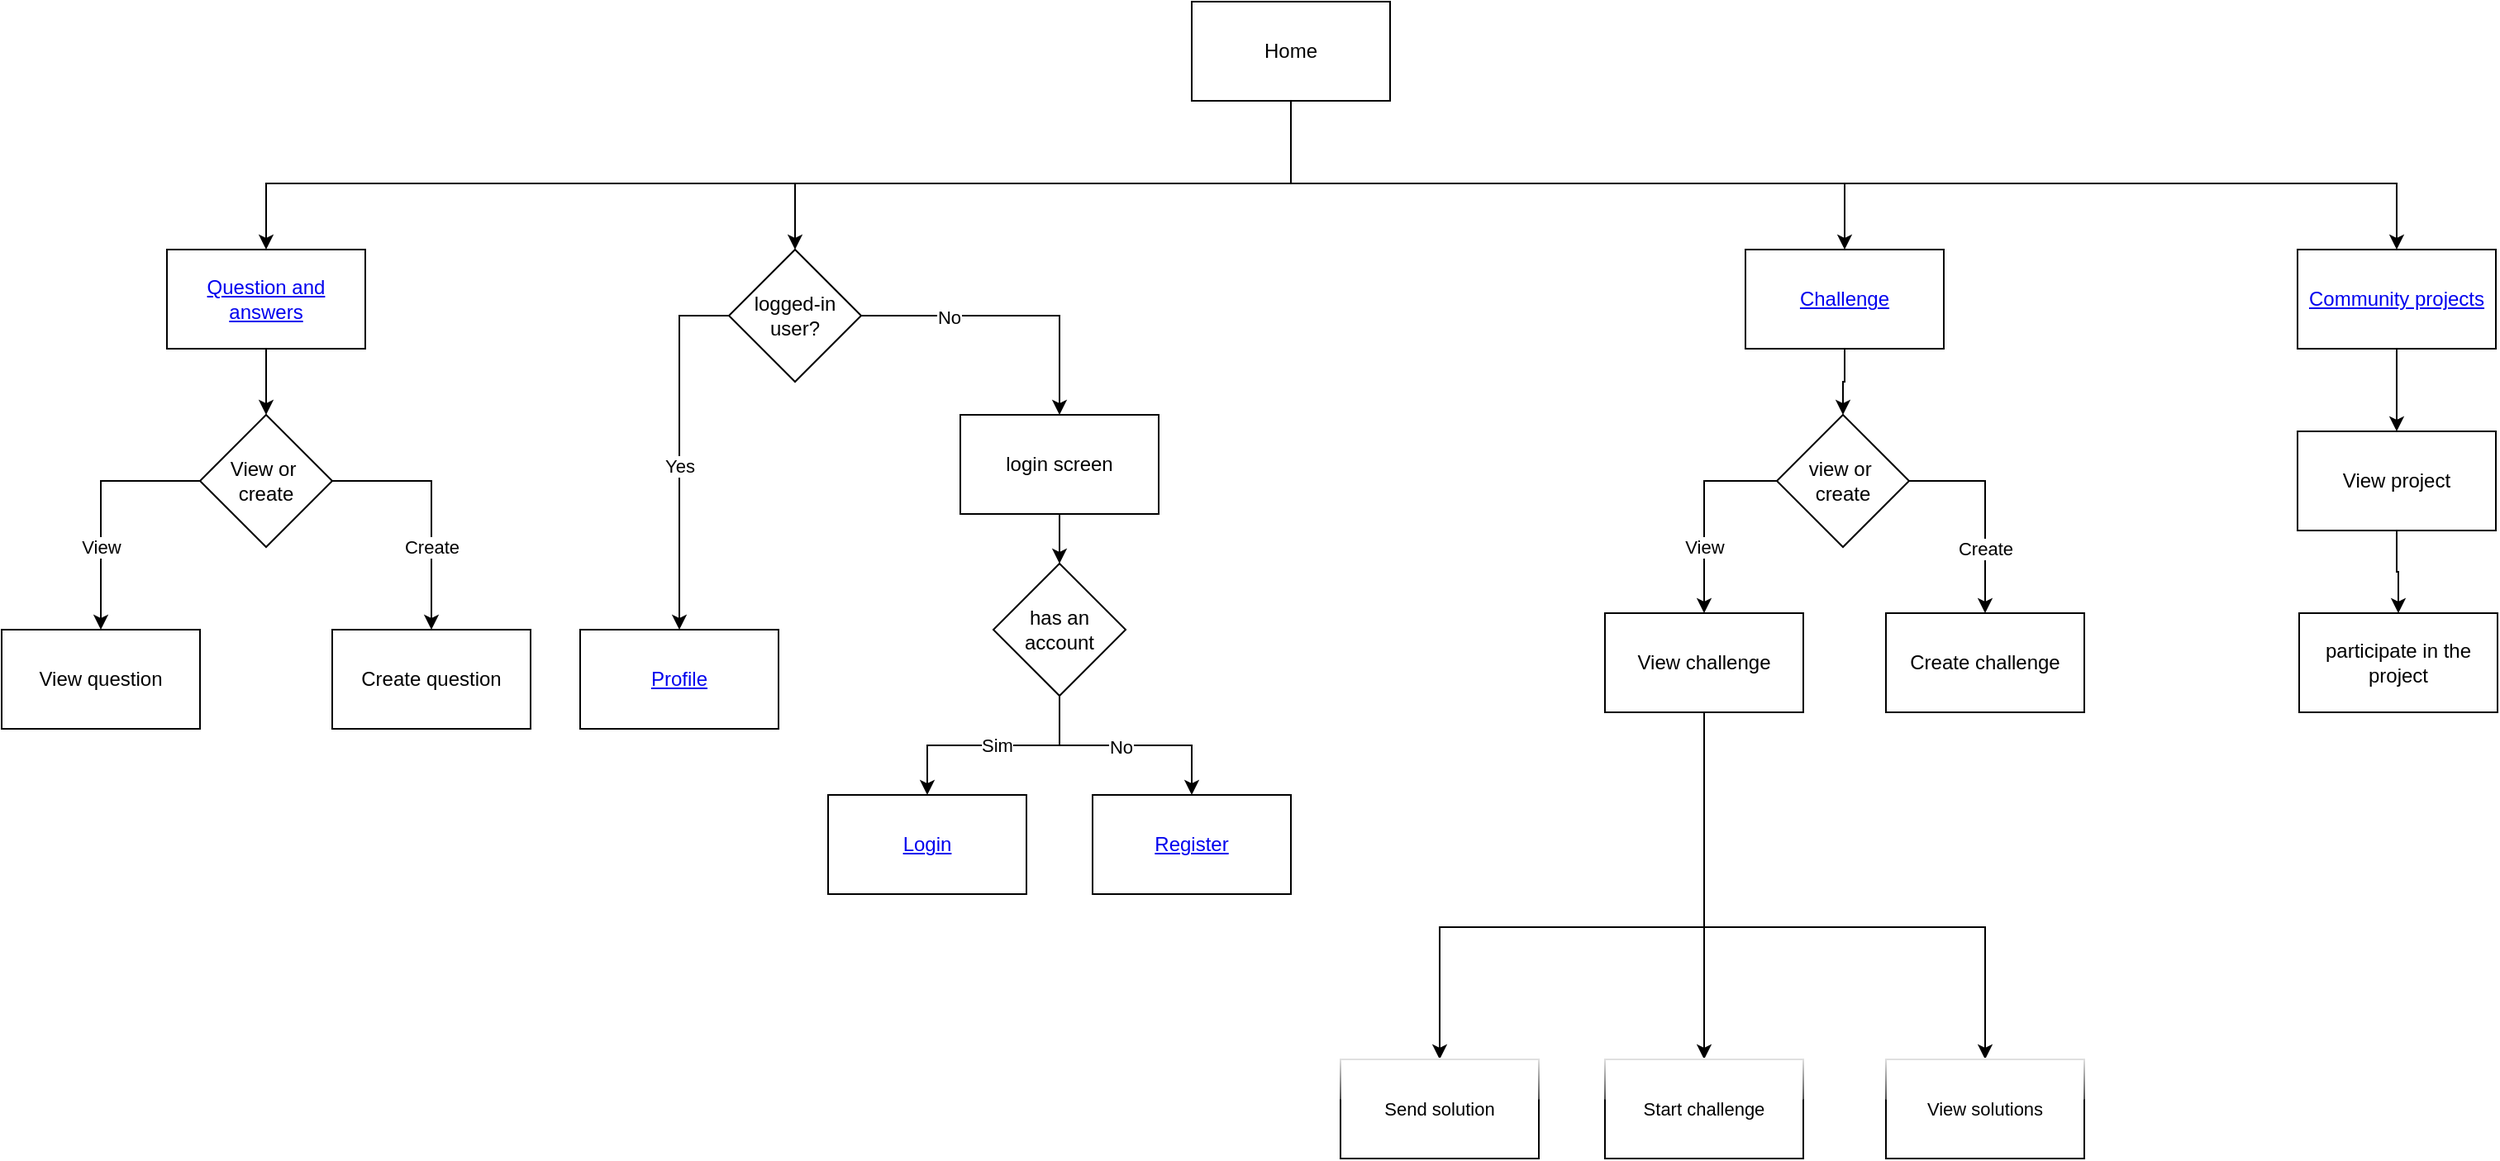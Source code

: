 <mxfile version="24.7.17" pages="6">
  <diagram id="C5RBs43oDa-KdzZeNtuy" name="Navegação">
    <mxGraphModel dx="1855" dy="609" grid="1" gridSize="10" guides="1" tooltips="1" connect="1" arrows="1" fold="1" page="1" pageScale="1" pageWidth="827" pageHeight="1169" math="0" shadow="0">
      <root>
        <mxCell id="WIyWlLk6GJQsqaUBKTNV-0" />
        <mxCell id="WIyWlLk6GJQsqaUBKTNV-1" parent="WIyWlLk6GJQsqaUBKTNV-0" />
        <mxCell id="peWNFnE6vbzwBscHt10J-1" style="edgeStyle=orthogonalEdgeStyle;rounded=0;orthogonalLoop=1;jettySize=auto;html=1;entryX=0.5;entryY=0;entryDx=0;entryDy=0;" parent="WIyWlLk6GJQsqaUBKTNV-1" source="peWNFnE6vbzwBscHt10J-0" target="peWNFnE6vbzwBscHt10J-2" edge="1">
          <mxGeometry relative="1" as="geometry">
            <mxPoint x="414" y="220" as="targetPoint" />
            <Array as="points">
              <mxPoint x="590" y="180" />
              <mxPoint x="-30" y="180" />
            </Array>
          </mxGeometry>
        </mxCell>
        <mxCell id="peWNFnE6vbzwBscHt10J-14" style="edgeStyle=orthogonalEdgeStyle;rounded=0;orthogonalLoop=1;jettySize=auto;html=1;entryX=0.5;entryY=0;entryDx=0;entryDy=0;" parent="WIyWlLk6GJQsqaUBKTNV-1" source="peWNFnE6vbzwBscHt10J-0" target="peWNFnE6vbzwBscHt10J-12" edge="1">
          <mxGeometry relative="1" as="geometry">
            <Array as="points">
              <mxPoint x="590" y="180" />
              <mxPoint x="925" y="180" />
            </Array>
          </mxGeometry>
        </mxCell>
        <mxCell id="peWNFnE6vbzwBscHt10J-22" style="edgeStyle=orthogonalEdgeStyle;rounded=0;orthogonalLoop=1;jettySize=auto;html=1;entryX=0.5;entryY=0;entryDx=0;entryDy=0;" parent="WIyWlLk6GJQsqaUBKTNV-1" source="peWNFnE6vbzwBscHt10J-0" target="peWNFnE6vbzwBscHt10J-21" edge="1">
          <mxGeometry relative="1" as="geometry">
            <Array as="points">
              <mxPoint x="590" y="180" />
              <mxPoint x="1259" y="180" />
            </Array>
          </mxGeometry>
        </mxCell>
        <mxCell id="Tuvghvjk4YDFjv0ivfwE-3" style="edgeStyle=orthogonalEdgeStyle;rounded=0;orthogonalLoop=1;jettySize=auto;html=1;entryX=0.5;entryY=0;entryDx=0;entryDy=0;" parent="WIyWlLk6GJQsqaUBKTNV-1" source="peWNFnE6vbzwBscHt10J-0" target="FBuXtBeCCBwnqPiz8d7H-0" edge="1">
          <mxGeometry relative="1" as="geometry">
            <Array as="points">
              <mxPoint x="590" y="180" />
              <mxPoint x="290" y="180" />
            </Array>
          </mxGeometry>
        </mxCell>
        <mxCell id="peWNFnE6vbzwBscHt10J-0" value="Home" style="rounded=0;whiteSpace=wrap;html=1;" parent="WIyWlLk6GJQsqaUBKTNV-1" vertex="1">
          <mxGeometry x="530" y="70" width="120" height="60" as="geometry" />
        </mxCell>
        <mxCell id="peWNFnE6vbzwBscHt10J-4" style="edgeStyle=orthogonalEdgeStyle;rounded=0;orthogonalLoop=1;jettySize=auto;html=1;entryX=0.5;entryY=0;entryDx=0;entryDy=0;" parent="WIyWlLk6GJQsqaUBKTNV-1" source="peWNFnE6vbzwBscHt10J-2" target="peWNFnE6vbzwBscHt10J-3" edge="1">
          <mxGeometry relative="1" as="geometry" />
        </mxCell>
        <mxCell id="peWNFnE6vbzwBscHt10J-2" value="&lt;a href=&quot;data:page/id,JlcmqkpYdvfIM-D7zW9A&quot;&gt;Question and answers&lt;/a&gt;" style="rounded=0;whiteSpace=wrap;html=1;" parent="WIyWlLk6GJQsqaUBKTNV-1" vertex="1">
          <mxGeometry x="-90" y="220" width="120" height="60" as="geometry" />
        </mxCell>
        <mxCell id="peWNFnE6vbzwBscHt10J-5" style="edgeStyle=orthogonalEdgeStyle;rounded=0;orthogonalLoop=1;jettySize=auto;html=1;entryX=0.5;entryY=0;entryDx=0;entryDy=0;" parent="WIyWlLk6GJQsqaUBKTNV-1" source="peWNFnE6vbzwBscHt10J-3" target="peWNFnE6vbzwBscHt10J-7" edge="1">
          <mxGeometry relative="1" as="geometry">
            <mxPoint x="-190" y="420" as="targetPoint" />
            <Array as="points">
              <mxPoint x="-130" y="360" />
            </Array>
          </mxGeometry>
        </mxCell>
        <mxCell id="Tuvghvjk4YDFjv0ivfwE-29" value="View" style="edgeLabel;html=1;align=center;verticalAlign=middle;resizable=0;points=[];" parent="peWNFnE6vbzwBscHt10J-5" vertex="1" connectable="0">
          <mxGeometry x="0.319" y="2" relative="1" as="geometry">
            <mxPoint x="-2" y="1" as="offset" />
          </mxGeometry>
        </mxCell>
        <mxCell id="peWNFnE6vbzwBscHt10J-6" style="edgeStyle=orthogonalEdgeStyle;rounded=0;orthogonalLoop=1;jettySize=auto;html=1;exitX=1;exitY=0.5;exitDx=0;exitDy=0;entryX=0.5;entryY=0;entryDx=0;entryDy=0;" parent="WIyWlLk6GJQsqaUBKTNV-1" source="peWNFnE6vbzwBscHt10J-3" target="peWNFnE6vbzwBscHt10J-9" edge="1">
          <mxGeometry relative="1" as="geometry">
            <mxPoint x="120" y="420" as="targetPoint" />
            <mxPoint x="20" y="360" as="sourcePoint" />
          </mxGeometry>
        </mxCell>
        <mxCell id="Tuvghvjk4YDFjv0ivfwE-30" value="Create" style="edgeLabel;html=1;align=center;verticalAlign=middle;resizable=0;points=[];" parent="peWNFnE6vbzwBscHt10J-6" vertex="1" connectable="0">
          <mxGeometry x="0.328" y="-3" relative="1" as="geometry">
            <mxPoint x="3" as="offset" />
          </mxGeometry>
        </mxCell>
        <mxCell id="peWNFnE6vbzwBscHt10J-3" value="View or&amp;nbsp; create" style="rhombus;whiteSpace=wrap;html=1;" parent="WIyWlLk6GJQsqaUBKTNV-1" vertex="1">
          <mxGeometry x="-70" y="320" width="80" height="80" as="geometry" />
        </mxCell>
        <mxCell id="peWNFnE6vbzwBscHt10J-7" value="View question" style="rounded=0;whiteSpace=wrap;html=1;" parent="WIyWlLk6GJQsqaUBKTNV-1" vertex="1">
          <mxGeometry x="-190" y="450" width="120" height="60" as="geometry" />
        </mxCell>
        <mxCell id="peWNFnE6vbzwBscHt10J-9" value="Create question" style="rounded=0;whiteSpace=wrap;html=1;" parent="WIyWlLk6GJQsqaUBKTNV-1" vertex="1">
          <mxGeometry x="10" y="450" width="120" height="60" as="geometry" />
        </mxCell>
        <mxCell id="peWNFnE6vbzwBscHt10J-10" value="&lt;a href=&quot;data:page/id,mP-lxhDKyo0p1cW9CKdW&quot;&gt;Profile&lt;/a&gt;" style="rounded=0;whiteSpace=wrap;html=1;" parent="WIyWlLk6GJQsqaUBKTNV-1" vertex="1">
          <mxGeometry x="160" y="450" width="120" height="60" as="geometry" />
        </mxCell>
        <mxCell id="peWNFnE6vbzwBscHt10J-18" style="edgeStyle=orthogonalEdgeStyle;rounded=0;orthogonalLoop=1;jettySize=auto;html=1;entryX=0.5;entryY=0;entryDx=0;entryDy=0;" parent="WIyWlLk6GJQsqaUBKTNV-1" source="peWNFnE6vbzwBscHt10J-12" target="peWNFnE6vbzwBscHt10J-16" edge="1">
          <mxGeometry relative="1" as="geometry" />
        </mxCell>
        <mxCell id="peWNFnE6vbzwBscHt10J-12" value="&lt;a href=&quot;data:page/id,rlw_fzk-YLU2rBU3bnKh&quot;&gt;Challenge&lt;/a&gt;" style="rounded=0;whiteSpace=wrap;html=1;" parent="WIyWlLk6GJQsqaUBKTNV-1" vertex="1">
          <mxGeometry x="865" y="220" width="120" height="60" as="geometry" />
        </mxCell>
        <mxCell id="hqJcsHgAk_kMKfu4bmCE-3" style="edgeStyle=orthogonalEdgeStyle;rounded=0;orthogonalLoop=1;jettySize=auto;html=1;entryX=0.5;entryY=0;entryDx=0;entryDy=0;" parent="WIyWlLk6GJQsqaUBKTNV-1" source="peWNFnE6vbzwBscHt10J-15" target="hqJcsHgAk_kMKfu4bmCE-0" edge="1">
          <mxGeometry relative="1" as="geometry">
            <Array as="points">
              <mxPoint x="840" y="630" />
              <mxPoint x="680" y="630" />
            </Array>
          </mxGeometry>
        </mxCell>
        <mxCell id="hqJcsHgAk_kMKfu4bmCE-4" style="edgeStyle=orthogonalEdgeStyle;rounded=0;orthogonalLoop=1;jettySize=auto;html=1;entryX=0.5;entryY=0;entryDx=0;entryDy=0;" parent="WIyWlLk6GJQsqaUBKTNV-1" source="peWNFnE6vbzwBscHt10J-15" target="hqJcsHgAk_kMKfu4bmCE-1" edge="1">
          <mxGeometry relative="1" as="geometry" />
        </mxCell>
        <mxCell id="hqJcsHgAk_kMKfu4bmCE-5" style="edgeStyle=orthogonalEdgeStyle;rounded=0;orthogonalLoop=1;jettySize=auto;html=1;entryX=0.5;entryY=0;entryDx=0;entryDy=0;" parent="WIyWlLk6GJQsqaUBKTNV-1" source="peWNFnE6vbzwBscHt10J-15" target="hqJcsHgAk_kMKfu4bmCE-2" edge="1">
          <mxGeometry relative="1" as="geometry">
            <Array as="points">
              <mxPoint x="840" y="630" />
              <mxPoint x="1010" y="630" />
            </Array>
          </mxGeometry>
        </mxCell>
        <mxCell id="peWNFnE6vbzwBscHt10J-15" value="View challenge" style="rounded=0;whiteSpace=wrap;html=1;" parent="WIyWlLk6GJQsqaUBKTNV-1" vertex="1">
          <mxGeometry x="780" y="440" width="120" height="60" as="geometry" />
        </mxCell>
        <mxCell id="peWNFnE6vbzwBscHt10J-19" style="edgeStyle=orthogonalEdgeStyle;rounded=0;orthogonalLoop=1;jettySize=auto;html=1;entryX=0.5;entryY=0;entryDx=0;entryDy=0;" parent="WIyWlLk6GJQsqaUBKTNV-1" source="peWNFnE6vbzwBscHt10J-16" target="peWNFnE6vbzwBscHt10J-15" edge="1">
          <mxGeometry relative="1" as="geometry">
            <Array as="points">
              <mxPoint x="840" y="360" />
            </Array>
          </mxGeometry>
        </mxCell>
        <mxCell id="Tuvghvjk4YDFjv0ivfwE-25" value="View" style="edgeLabel;html=1;align=center;verticalAlign=middle;resizable=0;points=[];" parent="peWNFnE6vbzwBscHt10J-19" vertex="1" connectable="0">
          <mxGeometry x="0.209" y="-1" relative="1" as="geometry">
            <mxPoint x="1" y="9" as="offset" />
          </mxGeometry>
        </mxCell>
        <mxCell id="peWNFnE6vbzwBscHt10J-20" style="edgeStyle=orthogonalEdgeStyle;rounded=0;orthogonalLoop=1;jettySize=auto;html=1;entryX=0.5;entryY=0;entryDx=0;entryDy=0;" parent="WIyWlLk6GJQsqaUBKTNV-1" source="peWNFnE6vbzwBscHt10J-16" target="peWNFnE6vbzwBscHt10J-17" edge="1">
          <mxGeometry relative="1" as="geometry">
            <Array as="points">
              <mxPoint x="1010" y="360" />
            </Array>
          </mxGeometry>
        </mxCell>
        <mxCell id="Tuvghvjk4YDFjv0ivfwE-26" value="Create" style="edgeLabel;html=1;align=center;verticalAlign=middle;resizable=0;points=[];" parent="peWNFnE6vbzwBscHt10J-20" vertex="1" connectable="0">
          <mxGeometry x="0.211" y="1" relative="1" as="geometry">
            <mxPoint x="-1" y="10" as="offset" />
          </mxGeometry>
        </mxCell>
        <mxCell id="peWNFnE6vbzwBscHt10J-16" value="view or&amp;nbsp; create" style="rhombus;whiteSpace=wrap;html=1;" parent="WIyWlLk6GJQsqaUBKTNV-1" vertex="1">
          <mxGeometry x="884" y="320" width="80" height="80" as="geometry" />
        </mxCell>
        <mxCell id="peWNFnE6vbzwBscHt10J-17" value="Create challenge" style="rounded=0;whiteSpace=wrap;html=1;" parent="WIyWlLk6GJQsqaUBKTNV-1" vertex="1">
          <mxGeometry x="950" y="440" width="120" height="60" as="geometry" />
        </mxCell>
        <mxCell id="peWNFnE6vbzwBscHt10J-28" style="edgeStyle=orthogonalEdgeStyle;rounded=0;orthogonalLoop=1;jettySize=auto;html=1;entryX=0.5;entryY=0;entryDx=0;entryDy=0;" parent="WIyWlLk6GJQsqaUBKTNV-1" source="peWNFnE6vbzwBscHt10J-21" target="peWNFnE6vbzwBscHt10J-23" edge="1">
          <mxGeometry relative="1" as="geometry">
            <mxPoint x="1259" y="320" as="targetPoint" />
          </mxGeometry>
        </mxCell>
        <mxCell id="peWNFnE6vbzwBscHt10J-21" value="&lt;a href=&quot;data:page/id,CauWOQewS79B27LlcZKt&quot;&gt;Community projects&lt;/a&gt;" style="rounded=0;whiteSpace=wrap;html=1;" parent="WIyWlLk6GJQsqaUBKTNV-1" vertex="1">
          <mxGeometry x="1199" y="220" width="120" height="60" as="geometry" />
        </mxCell>
        <mxCell id="0ZOIlhqUEzUQFp_KI-Hn-0" style="edgeStyle=orthogonalEdgeStyle;rounded=0;orthogonalLoop=1;jettySize=auto;html=1;entryX=0.5;entryY=0;entryDx=0;entryDy=0;" parent="WIyWlLk6GJQsqaUBKTNV-1" source="peWNFnE6vbzwBscHt10J-23" target="peWNFnE6vbzwBscHt10J-27" edge="1">
          <mxGeometry relative="1" as="geometry" />
        </mxCell>
        <mxCell id="peWNFnE6vbzwBscHt10J-23" value="View project" style="rounded=0;whiteSpace=wrap;html=1;" parent="WIyWlLk6GJQsqaUBKTNV-1" vertex="1">
          <mxGeometry x="1199" y="330" width="120" height="60" as="geometry" />
        </mxCell>
        <mxCell id="peWNFnE6vbzwBscHt10J-27" value="participate in the project" style="rounded=0;whiteSpace=wrap;html=1;" parent="WIyWlLk6GJQsqaUBKTNV-1" vertex="1">
          <mxGeometry x="1200" y="440" width="120" height="60" as="geometry" />
        </mxCell>
        <mxCell id="Tuvghvjk4YDFjv0ivfwE-1" style="edgeStyle=orthogonalEdgeStyle;rounded=0;orthogonalLoop=1;jettySize=auto;html=1;" parent="WIyWlLk6GJQsqaUBKTNV-1" source="FBuXtBeCCBwnqPiz8d7H-0" target="peWNFnE6vbzwBscHt10J-10" edge="1">
          <mxGeometry relative="1" as="geometry">
            <Array as="points">
              <mxPoint x="220" y="260" />
            </Array>
          </mxGeometry>
        </mxCell>
        <mxCell id="Tuvghvjk4YDFjv0ivfwE-11" value="Yes" style="edgeLabel;html=1;align=center;verticalAlign=middle;resizable=0;points=[];" parent="Tuvghvjk4YDFjv0ivfwE-1" vertex="1" connectable="0">
          <mxGeometry x="-0.458" y="2" relative="1" as="geometry">
            <mxPoint x="-2" y="61" as="offset" />
          </mxGeometry>
        </mxCell>
        <mxCell id="Tuvghvjk4YDFjv0ivfwE-15" style="edgeStyle=orthogonalEdgeStyle;rounded=0;orthogonalLoop=1;jettySize=auto;html=1;entryX=0.5;entryY=0;entryDx=0;entryDy=0;" parent="WIyWlLk6GJQsqaUBKTNV-1" source="FBuXtBeCCBwnqPiz8d7H-0" target="FBuXtBeCCBwnqPiz8d7H-1" edge="1">
          <mxGeometry relative="1" as="geometry" />
        </mxCell>
        <mxCell id="Tuvghvjk4YDFjv0ivfwE-16" value="No" style="edgeLabel;html=1;align=center;verticalAlign=middle;resizable=0;points=[];" parent="Tuvghvjk4YDFjv0ivfwE-15" vertex="1" connectable="0">
          <mxGeometry x="-0.413" y="-1" relative="1" as="geometry">
            <mxPoint as="offset" />
          </mxGeometry>
        </mxCell>
        <mxCell id="FBuXtBeCCBwnqPiz8d7H-0" value="logged-in user?" style="rhombus;whiteSpace=wrap;html=1;" parent="WIyWlLk6GJQsqaUBKTNV-1" vertex="1">
          <mxGeometry x="250" y="220" width="80" height="80" as="geometry" />
        </mxCell>
        <mxCell id="Tuvghvjk4YDFjv0ivfwE-20" style="edgeStyle=orthogonalEdgeStyle;rounded=0;orthogonalLoop=1;jettySize=auto;html=1;entryX=0.5;entryY=0;entryDx=0;entryDy=0;" parent="WIyWlLk6GJQsqaUBKTNV-1" source="FBuXtBeCCBwnqPiz8d7H-1" target="Tuvghvjk4YDFjv0ivfwE-18" edge="1">
          <mxGeometry relative="1" as="geometry" />
        </mxCell>
        <mxCell id="FBuXtBeCCBwnqPiz8d7H-1" value="login screen" style="rounded=0;whiteSpace=wrap;html=1;" parent="WIyWlLk6GJQsqaUBKTNV-1" vertex="1">
          <mxGeometry x="390" y="320" width="120" height="60" as="geometry" />
        </mxCell>
        <mxCell id="Tuvghvjk4YDFjv0ivfwE-6" value="&lt;a href=&quot;data:page/id,VQbhPs8MSKGULtkHB6kf&quot;&gt;Register&lt;/a&gt;" style="rounded=0;whiteSpace=wrap;html=1;" parent="WIyWlLk6GJQsqaUBKTNV-1" vertex="1">
          <mxGeometry x="470" y="550" width="120" height="60" as="geometry" />
        </mxCell>
        <mxCell id="Tuvghvjk4YDFjv0ivfwE-21" style="edgeStyle=orthogonalEdgeStyle;rounded=0;orthogonalLoop=1;jettySize=auto;html=1;entryX=0.5;entryY=0;entryDx=0;entryDy=0;" parent="WIyWlLk6GJQsqaUBKTNV-1" source="Tuvghvjk4YDFjv0ivfwE-18" target="Tuvghvjk4YDFjv0ivfwE-19" edge="1">
          <mxGeometry relative="1" as="geometry" />
        </mxCell>
        <mxCell id="Tuvghvjk4YDFjv0ivfwE-23" value="Sim" style="edgeLabel;html=1;align=center;verticalAlign=middle;resizable=0;points=[];" parent="Tuvghvjk4YDFjv0ivfwE-21" vertex="1" connectable="0">
          <mxGeometry x="-0.025" relative="1" as="geometry">
            <mxPoint as="offset" />
          </mxGeometry>
        </mxCell>
        <mxCell id="Tuvghvjk4YDFjv0ivfwE-22" style="edgeStyle=orthogonalEdgeStyle;rounded=0;orthogonalLoop=1;jettySize=auto;html=1;entryX=0.5;entryY=0;entryDx=0;entryDy=0;" parent="WIyWlLk6GJQsqaUBKTNV-1" source="Tuvghvjk4YDFjv0ivfwE-18" target="Tuvghvjk4YDFjv0ivfwE-6" edge="1">
          <mxGeometry relative="1" as="geometry" />
        </mxCell>
        <mxCell id="Tuvghvjk4YDFjv0ivfwE-24" value="No" style="edgeLabel;html=1;align=center;verticalAlign=middle;resizable=0;points=[];" parent="Tuvghvjk4YDFjv0ivfwE-22" vertex="1" connectable="0">
          <mxGeometry x="-0.041" y="-1" relative="1" as="geometry">
            <mxPoint as="offset" />
          </mxGeometry>
        </mxCell>
        <mxCell id="Tuvghvjk4YDFjv0ivfwE-18" value="has an account" style="rhombus;whiteSpace=wrap;html=1;" parent="WIyWlLk6GJQsqaUBKTNV-1" vertex="1">
          <mxGeometry x="410" y="410" width="80" height="80" as="geometry" />
        </mxCell>
        <mxCell id="Tuvghvjk4YDFjv0ivfwE-19" value="&lt;a href=&quot;data:page/id,VQbhPs8MSKGULtkHB6kf&quot;&gt;Login&lt;/a&gt;" style="rounded=0;whiteSpace=wrap;html=1;" parent="WIyWlLk6GJQsqaUBKTNV-1" vertex="1">
          <mxGeometry x="310" y="550" width="120" height="60" as="geometry" />
        </mxCell>
        <mxCell id="hqJcsHgAk_kMKfu4bmCE-0" value="&lt;span style=&quot;font-size: 11px; text-wrap: nowrap; background-color: rgb(255, 255, 255);&quot;&gt;Send solution&lt;/span&gt;" style="rounded=0;whiteSpace=wrap;html=1;glass=1;" parent="WIyWlLk6GJQsqaUBKTNV-1" vertex="1">
          <mxGeometry x="620" y="710.0" width="120" height="60" as="geometry" />
        </mxCell>
        <mxCell id="hqJcsHgAk_kMKfu4bmCE-1" value="&lt;span style=&quot;font-size: 11px; text-wrap: nowrap; background-color: rgb(255, 255, 255);&quot;&gt;Start challenge&lt;/span&gt;" style="rounded=0;whiteSpace=wrap;html=1;glass=1;" parent="WIyWlLk6GJQsqaUBKTNV-1" vertex="1">
          <mxGeometry x="780" y="710.0" width="120" height="60" as="geometry" />
        </mxCell>
        <mxCell id="hqJcsHgAk_kMKfu4bmCE-2" value="&lt;span style=&quot;font-size: 11px; text-wrap: nowrap; background-color: rgb(255, 255, 255);&quot;&gt;View solutions&lt;/span&gt;" style="rounded=0;whiteSpace=wrap;html=1;glass=1;" parent="WIyWlLk6GJQsqaUBKTNV-1" vertex="1">
          <mxGeometry x="950" y="710.0" width="120" height="60" as="geometry" />
        </mxCell>
      </root>
    </mxGraphModel>
  </diagram>
  <diagram id="JlcmqkpYdvfIM-D7zW9A" name="Question and answers">
    <mxGraphModel dx="5197" dy="2590" grid="1" gridSize="10" guides="1" tooltips="1" connect="1" arrows="1" fold="1" page="1" pageScale="1" pageWidth="827" pageHeight="1169" math="0" shadow="0">
      <root>
        <mxCell id="0" />
        <mxCell id="1" parent="0" />
        <mxCell id="6q1OqQvxvtZ_grIAeoq3-12" style="edgeStyle=orthogonalEdgeStyle;rounded=0;orthogonalLoop=1;jettySize=auto;html=1;entryX=0;entryY=0.5;entryDx=0;entryDy=0;" parent="1" source="6q1OqQvxvtZ_grIAeoq3-1" target="6q1OqQvxvtZ_grIAeoq3-11" edge="1">
          <mxGeometry relative="1" as="geometry" />
        </mxCell>
        <mxCell id="6q1OqQvxvtZ_grIAeoq3-13" value="Create" style="edgeLabel;html=1;align=center;verticalAlign=middle;resizable=0;points=[];" parent="6q1OqQvxvtZ_grIAeoq3-12" vertex="1" connectable="0">
          <mxGeometry x="0.04" relative="1" as="geometry">
            <mxPoint as="offset" />
          </mxGeometry>
        </mxCell>
        <mxCell id="-quZG7wMc9vjVYzq9jw6-8" style="edgeStyle=orthogonalEdgeStyle;rounded=0;orthogonalLoop=1;jettySize=auto;html=1;entryX=0.5;entryY=0;entryDx=0;entryDy=0;" parent="1" source="6q1OqQvxvtZ_grIAeoq3-1" target="6q1OqQvxvtZ_grIAeoq3-15" edge="1">
          <mxGeometry relative="1" as="geometry">
            <mxPoint x="-440" y="400" as="targetPoint" />
            <Array as="points">
              <mxPoint x="-470" y="310" />
            </Array>
          </mxGeometry>
        </mxCell>
        <mxCell id="-quZG7wMc9vjVYzq9jw6-9" value="View" style="edgeLabel;html=1;align=center;verticalAlign=middle;resizable=0;points=[];" parent="-quZG7wMc9vjVYzq9jw6-8" vertex="1" connectable="0">
          <mxGeometry x="-0.188" y="-1" relative="1" as="geometry">
            <mxPoint x="-306" y="51" as="offset" />
          </mxGeometry>
        </mxCell>
        <mxCell id="ZYzl68lpLyaMBUVlFZvH-2" value="" style="edgeStyle=orthogonalEdgeStyle;rounded=0;orthogonalLoop=1;jettySize=auto;html=1;" edge="1" parent="1" source="6q1OqQvxvtZ_grIAeoq3-1" target="ZYzl68lpLyaMBUVlFZvH-1">
          <mxGeometry relative="1" as="geometry" />
        </mxCell>
        <mxCell id="ZYzl68lpLyaMBUVlFZvH-3" value="See your&amp;nbsp;&lt;div&gt;questions&lt;/div&gt;" style="edgeLabel;html=1;align=center;verticalAlign=middle;resizable=0;points=[];" vertex="1" connectable="0" parent="ZYzl68lpLyaMBUVlFZvH-2">
          <mxGeometry x="-0.244" y="1" relative="1" as="geometry">
            <mxPoint as="offset" />
          </mxGeometry>
        </mxCell>
        <mxCell id="6q1OqQvxvtZ_grIAeoq3-1" value="&lt;font style=&quot;font-size: 8px;&quot;&gt;view,&amp;nbsp;see your, create?&lt;/font&gt;" style="rhombus;whiteSpace=wrap;html=1;" parent="1" vertex="1">
          <mxGeometry x="120" y="270" width="80" height="80" as="geometry" />
        </mxCell>
        <mxCell id="-quZG7wMc9vjVYzq9jw6-7" style="edgeStyle=orthogonalEdgeStyle;rounded=0;orthogonalLoop=1;jettySize=auto;html=1;entryX=0.5;entryY=0;entryDx=0;entryDy=0;" parent="1" source="6q1OqQvxvtZ_grIAeoq3-4" target="6q1OqQvxvtZ_grIAeoq3-1" edge="1">
          <mxGeometry relative="1" as="geometry" />
        </mxCell>
        <mxCell id="6q1OqQvxvtZ_grIAeoq3-4" value="the user enters the page Question" style="rounded=0;whiteSpace=wrap;html=1;" parent="1" vertex="1">
          <mxGeometry x="100" y="170.0" width="120" height="60" as="geometry" />
        </mxCell>
        <mxCell id="-quZG7wMc9vjVYzq9jw6-6" style="edgeStyle=orthogonalEdgeStyle;rounded=0;orthogonalLoop=1;jettySize=auto;html=1;entryX=0.5;entryY=0;entryDx=0;entryDy=0;" parent="1" source="6q1OqQvxvtZ_grIAeoq3-9" target="6q1OqQvxvtZ_grIAeoq3-4" edge="1">
          <mxGeometry relative="1" as="geometry" />
        </mxCell>
        <mxCell id="6q1OqQvxvtZ_grIAeoq3-9" value="inicio" style="rounded=1;whiteSpace=wrap;html=1;" parent="1" vertex="1">
          <mxGeometry x="100" y="50" width="120" height="60" as="geometry" />
        </mxCell>
        <mxCell id="6q1OqQvxvtZ_grIAeoq3-10" value="Login" style="rounded=0;whiteSpace=wrap;html=1;" parent="1" vertex="1">
          <mxGeometry x="370" y="450.0" width="120" height="60" as="geometry" />
        </mxCell>
        <mxCell id="-quZG7wMc9vjVYzq9jw6-3" style="edgeStyle=orthogonalEdgeStyle;rounded=0;orthogonalLoop=1;jettySize=auto;html=1;entryX=0.5;entryY=0;entryDx=0;entryDy=0;" parent="1" source="6q1OqQvxvtZ_grIAeoq3-11" target="6q1OqQvxvtZ_grIAeoq3-17" edge="1">
          <mxGeometry relative="1" as="geometry">
            <Array as="points">
              <mxPoint x="530" y="400" />
              <mxPoint x="633" y="400" />
            </Array>
          </mxGeometry>
        </mxCell>
        <mxCell id="-quZG7wMc9vjVYzq9jw6-4" value="Yes" style="edgeLabel;html=1;align=center;verticalAlign=middle;resizable=0;points=[];" parent="-quZG7wMc9vjVYzq9jw6-3" vertex="1" connectable="0">
          <mxGeometry x="0.014" relative="1" as="geometry">
            <mxPoint as="offset" />
          </mxGeometry>
        </mxCell>
        <mxCell id="ZYzl68lpLyaMBUVlFZvH-8" style="edgeStyle=orthogonalEdgeStyle;rounded=0;orthogonalLoop=1;jettySize=auto;html=1;entryX=0.5;entryY=0;entryDx=0;entryDy=0;" edge="1" parent="1" source="6q1OqQvxvtZ_grIAeoq3-11" target="6q1OqQvxvtZ_grIAeoq3-10">
          <mxGeometry relative="1" as="geometry" />
        </mxCell>
        <mxCell id="ZYzl68lpLyaMBUVlFZvH-9" value="No" style="edgeLabel;html=1;align=center;verticalAlign=middle;resizable=0;points=[];" vertex="1" connectable="0" parent="ZYzl68lpLyaMBUVlFZvH-8">
          <mxGeometry x="0.042" y="1" relative="1" as="geometry">
            <mxPoint y="-1" as="offset" />
          </mxGeometry>
        </mxCell>
        <mxCell id="6q1OqQvxvtZ_grIAeoq3-11" value="logged-in user?" style="rhombus;whiteSpace=wrap;html=1;" parent="1" vertex="1">
          <mxGeometry x="490" y="270" width="80" height="80" as="geometry" />
        </mxCell>
        <mxCell id="Jrvo-ndoLI5g2T3PvQl8-2" style="edgeStyle=orthogonalEdgeStyle;rounded=0;orthogonalLoop=1;jettySize=auto;html=1;entryX=0.5;entryY=0;entryDx=0;entryDy=0;" parent="1" source="6q1OqQvxvtZ_grIAeoq3-15" target="Jrvo-ndoLI5g2T3PvQl8-1" edge="1">
          <mxGeometry relative="1" as="geometry" />
        </mxCell>
        <mxCell id="6q1OqQvxvtZ_grIAeoq3-15" value="want to see a question" style="rounded=0;whiteSpace=wrap;html=1;" parent="1" vertex="1">
          <mxGeometry x="-530" y="420.0" width="120" height="60" as="geometry" />
        </mxCell>
        <mxCell id="9Ccmapj1wYgq2b05S1OP-6" style="edgeStyle=orthogonalEdgeStyle;rounded=0;orthogonalLoop=1;jettySize=auto;html=1;entryX=0.5;entryY=0;entryDx=0;entryDy=0;" edge="1" parent="1" source="6q1OqQvxvtZ_grIAeoq3-17" target="9Ccmapj1wYgq2b05S1OP-5">
          <mxGeometry relative="1" as="geometry" />
        </mxCell>
        <mxCell id="6q1OqQvxvtZ_grIAeoq3-17" value="Create question" style="rounded=0;whiteSpace=wrap;html=1;" parent="1" vertex="1">
          <mxGeometry x="572.86" y="450.0" width="120" height="60" as="geometry" />
        </mxCell>
        <mxCell id="Jrvo-ndoLI5g2T3PvQl8-27" style="edgeStyle=orthogonalEdgeStyle;rounded=0;orthogonalLoop=1;jettySize=auto;html=1;entryX=0.5;entryY=0;entryDx=0;entryDy=0;" parent="1" source="-quZG7wMc9vjVYzq9jw6-10" target="Jrvo-ndoLI5g2T3PvQl8-17" edge="1">
          <mxGeometry relative="1" as="geometry" />
        </mxCell>
        <mxCell id="-quZG7wMc9vjVYzq9jw6-10" value="want to see your question" style="rounded=0;whiteSpace=wrap;html=1;" parent="1" vertex="1">
          <mxGeometry x="100" y="570.0" width="120" height="60" as="geometry" />
        </mxCell>
        <mxCell id="Jrvo-ndoLI5g2T3PvQl8-4" style="edgeStyle=orthogonalEdgeStyle;rounded=0;orthogonalLoop=1;jettySize=auto;html=1;entryX=0.5;entryY=0;entryDx=0;entryDy=0;" parent="1" source="Jrvo-ndoLI5g2T3PvQl8-1" target="Jrvo-ndoLI5g2T3PvQl8-3" edge="1">
          <mxGeometry relative="1" as="geometry">
            <Array as="points">
              <mxPoint x="-560" y="570" />
            </Array>
          </mxGeometry>
        </mxCell>
        <mxCell id="Jrvo-ndoLI5g2T3PvQl8-7" value="Filter" style="edgeLabel;html=1;align=center;verticalAlign=middle;resizable=0;points=[];" parent="Jrvo-ndoLI5g2T3PvQl8-4" vertex="1" connectable="0">
          <mxGeometry x="0.237" relative="1" as="geometry">
            <mxPoint y="13" as="offset" />
          </mxGeometry>
        </mxCell>
        <mxCell id="Jrvo-ndoLI5g2T3PvQl8-1" value="&lt;font style=&quot;font-size: 8px;&quot;&gt;Filter or view&lt;/font&gt;" style="rhombus;whiteSpace=wrap;html=1;" parent="1" vertex="1">
          <mxGeometry x="-510" y="530" width="80" height="80" as="geometry" />
        </mxCell>
        <mxCell id="Jrvo-ndoLI5g2T3PvQl8-12" style="edgeStyle=orthogonalEdgeStyle;rounded=0;orthogonalLoop=1;jettySize=auto;html=1;entryX=0.5;entryY=0;entryDx=0;entryDy=0;" parent="1" source="Jrvo-ndoLI5g2T3PvQl8-3" target="Jrvo-ndoLI5g2T3PvQl8-10" edge="1">
          <mxGeometry relative="1" as="geometry" />
        </mxCell>
        <mxCell id="Jrvo-ndoLI5g2T3PvQl8-3" value="Filter question" style="rounded=0;whiteSpace=wrap;html=1;" parent="1" vertex="1">
          <mxGeometry x="-620" y="660.0" width="120" height="60" as="geometry" />
        </mxCell>
        <mxCell id="Jrvo-ndoLI5g2T3PvQl8-11" style="edgeStyle=orthogonalEdgeStyle;rounded=0;orthogonalLoop=1;jettySize=auto;html=1;entryX=0.5;entryY=0;entryDx=0;entryDy=0;" parent="1" source="Jrvo-ndoLI5g2T3PvQl8-5" target="Jrvo-ndoLI5g2T3PvQl8-10" edge="1">
          <mxGeometry relative="1" as="geometry">
            <Array as="points">
              <mxPoint x="-380" y="775" />
              <mxPoint x="-470" y="775" />
            </Array>
          </mxGeometry>
        </mxCell>
        <mxCell id="Jrvo-ndoLI5g2T3PvQl8-5" value="View recent&amp;nbsp;&lt;div&gt;question&lt;/div&gt;" style="rounded=0;whiteSpace=wrap;html=1;" parent="1" vertex="1">
          <mxGeometry x="-440" y="660.0" width="120" height="60" as="geometry" />
        </mxCell>
        <mxCell id="Jrvo-ndoLI5g2T3PvQl8-6" style="edgeStyle=orthogonalEdgeStyle;rounded=0;orthogonalLoop=1;jettySize=auto;html=1;entryX=0.549;entryY=0.022;entryDx=0;entryDy=0;entryPerimeter=0;" parent="1" source="Jrvo-ndoLI5g2T3PvQl8-1" target="Jrvo-ndoLI5g2T3PvQl8-5" edge="1">
          <mxGeometry relative="1" as="geometry">
            <Array as="points">
              <mxPoint x="-374" y="570" />
            </Array>
          </mxGeometry>
        </mxCell>
        <mxCell id="Jrvo-ndoLI5g2T3PvQl8-8" value="View" style="edgeLabel;html=1;align=center;verticalAlign=middle;resizable=0;points=[];" parent="Jrvo-ndoLI5g2T3PvQl8-6" vertex="1" connectable="0">
          <mxGeometry x="0.077" y="1" relative="1" as="geometry">
            <mxPoint y="22" as="offset" />
          </mxGeometry>
        </mxCell>
        <mxCell id="Jrvo-ndoLI5g2T3PvQl8-14" style="edgeStyle=orthogonalEdgeStyle;rounded=0;orthogonalLoop=1;jettySize=auto;html=1;entryX=0.5;entryY=0;entryDx=0;entryDy=0;" parent="1" source="Jrvo-ndoLI5g2T3PvQl8-10" target="hXFnmuL4advK36x5ORqz-1" edge="1">
          <mxGeometry relative="1" as="geometry">
            <mxPoint x="-470" y="940" as="targetPoint" />
          </mxGeometry>
        </mxCell>
        <mxCell id="Jrvo-ndoLI5g2T3PvQl8-10" value="View&amp;nbsp;&lt;span style=&quot;background-color: initial;&quot;&gt;question&lt;/span&gt;" style="rounded=0;whiteSpace=wrap;html=1;" parent="1" vertex="1">
          <mxGeometry x="-530" y="830.0" width="120" height="60" as="geometry" />
        </mxCell>
        <mxCell id="Jrvo-ndoLI5g2T3PvQl8-15" style="edgeStyle=orthogonalEdgeStyle;rounded=0;orthogonalLoop=1;jettySize=auto;html=1;entryX=0.5;entryY=0;entryDx=0;entryDy=0;" parent="1" source="Jrvo-ndoLI5g2T3PvQl8-17" target="Jrvo-ndoLI5g2T3PvQl8-19" edge="1">
          <mxGeometry relative="1" as="geometry">
            <Array as="points">
              <mxPoint x="70" y="720" />
            </Array>
          </mxGeometry>
        </mxCell>
        <mxCell id="Jrvo-ndoLI5g2T3PvQl8-16" value="Filter" style="edgeLabel;html=1;align=center;verticalAlign=middle;resizable=0;points=[];" parent="Jrvo-ndoLI5g2T3PvQl8-15" vertex="1" connectable="0">
          <mxGeometry x="0.237" relative="1" as="geometry">
            <mxPoint y="13" as="offset" />
          </mxGeometry>
        </mxCell>
        <mxCell id="Jrvo-ndoLI5g2T3PvQl8-17" value="&lt;font style=&quot;font-size: 8px;&quot;&gt;Filter or view&lt;/font&gt;" style="rhombus;whiteSpace=wrap;html=1;" parent="1" vertex="1">
          <mxGeometry x="120" y="680" width="80" height="80" as="geometry" />
        </mxCell>
        <mxCell id="wWn34VYdR3vUCM-YCXMH-56" style="edgeStyle=orthogonalEdgeStyle;rounded=0;orthogonalLoop=1;jettySize=auto;html=1;entryX=0.5;entryY=0;entryDx=0;entryDy=0;" parent="1" source="Jrvo-ndoLI5g2T3PvQl8-19" target="wWn34VYdR3vUCM-YCXMH-32" edge="1">
          <mxGeometry relative="1" as="geometry" />
        </mxCell>
        <mxCell id="Jrvo-ndoLI5g2T3PvQl8-19" value="Filter question" style="rounded=0;whiteSpace=wrap;html=1;" parent="1" vertex="1">
          <mxGeometry x="10" y="800.0" width="120" height="60" as="geometry" />
        </mxCell>
        <mxCell id="wWn34VYdR3vUCM-YCXMH-57" style="edgeStyle=orthogonalEdgeStyle;rounded=0;orthogonalLoop=1;jettySize=auto;html=1;entryX=0.5;entryY=0;entryDx=0;entryDy=0;" parent="1" source="Jrvo-ndoLI5g2T3PvQl8-21" target="wWn34VYdR3vUCM-YCXMH-32" edge="1">
          <mxGeometry relative="1" as="geometry" />
        </mxCell>
        <mxCell id="Jrvo-ndoLI5g2T3PvQl8-21" value="View recent&amp;nbsp;&lt;div&gt;question&lt;/div&gt;" style="rounded=0;whiteSpace=wrap;html=1;" parent="1" vertex="1">
          <mxGeometry x="180" y="800.0" width="120" height="60" as="geometry" />
        </mxCell>
        <mxCell id="Jrvo-ndoLI5g2T3PvQl8-22" style="edgeStyle=orthogonalEdgeStyle;rounded=0;orthogonalLoop=1;jettySize=auto;html=1;entryX=0.549;entryY=0.022;entryDx=0;entryDy=0;entryPerimeter=0;" parent="1" source="Jrvo-ndoLI5g2T3PvQl8-17" target="Jrvo-ndoLI5g2T3PvQl8-21" edge="1">
          <mxGeometry relative="1" as="geometry">
            <Array as="points">
              <mxPoint x="246" y="720" />
            </Array>
          </mxGeometry>
        </mxCell>
        <mxCell id="Jrvo-ndoLI5g2T3PvQl8-23" value="View" style="edgeLabel;html=1;align=center;verticalAlign=middle;resizable=0;points=[];" parent="Jrvo-ndoLI5g2T3PvQl8-22" vertex="1" connectable="0">
          <mxGeometry x="0.077" y="1" relative="1" as="geometry">
            <mxPoint y="22" as="offset" />
          </mxGeometry>
        </mxCell>
        <mxCell id="wWn34VYdR3vUCM-YCXMH-9" style="edgeStyle=orthogonalEdgeStyle;rounded=0;orthogonalLoop=1;jettySize=auto;html=1;" parent="1" source="hXFnmuL4advK36x5ORqz-1" target="hXFnmuL4advK36x5ORqz-2" edge="1">
          <mxGeometry relative="1" as="geometry">
            <Array as="points">
              <mxPoint x="-470" y="1090" />
              <mxPoint x="-760" y="1090" />
            </Array>
          </mxGeometry>
        </mxCell>
        <mxCell id="wWn34VYdR3vUCM-YCXMH-13" value="Reply" style="edgeLabel;html=1;align=center;verticalAlign=middle;resizable=0;points=[];" parent="wWn34VYdR3vUCM-YCXMH-9" vertex="1" connectable="0">
          <mxGeometry x="0.742" y="3" relative="1" as="geometry">
            <mxPoint x="-3" as="offset" />
          </mxGeometry>
        </mxCell>
        <mxCell id="wWn34VYdR3vUCM-YCXMH-10" style="edgeStyle=orthogonalEdgeStyle;rounded=0;orthogonalLoop=1;jettySize=auto;html=1;entryX=0.5;entryY=0;entryDx=0;entryDy=0;" parent="1" source="hXFnmuL4advK36x5ORqz-1" target="hXFnmuL4advK36x5ORqz-5" edge="1">
          <mxGeometry relative="1" as="geometry">
            <Array as="points">
              <mxPoint x="-470" y="1090" />
              <mxPoint x="-570" y="1090" />
            </Array>
          </mxGeometry>
        </mxCell>
        <mxCell id="wWn34VYdR3vUCM-YCXMH-14" value="Evaluation" style="edgeLabel;html=1;align=center;verticalAlign=middle;resizable=0;points=[];" parent="wWn34VYdR3vUCM-YCXMH-10" vertex="1" connectable="0">
          <mxGeometry x="0.482" y="-1" relative="1" as="geometry">
            <mxPoint x="1" y="7" as="offset" />
          </mxGeometry>
        </mxCell>
        <mxCell id="wWn34VYdR3vUCM-YCXMH-11" style="edgeStyle=orthogonalEdgeStyle;rounded=0;orthogonalLoop=1;jettySize=auto;html=1;entryX=0.5;entryY=0;entryDx=0;entryDy=0;" parent="1" source="hXFnmuL4advK36x5ORqz-1" target="wWn34VYdR3vUCM-YCXMH-5" edge="1">
          <mxGeometry relative="1" as="geometry">
            <Array as="points">
              <mxPoint x="-470" y="1090" />
              <mxPoint x="-380" y="1090" />
            </Array>
          </mxGeometry>
        </mxCell>
        <mxCell id="wWn34VYdR3vUCM-YCXMH-15" value="Reply to a&amp;nbsp;&lt;div&gt;response&lt;/div&gt;" style="edgeLabel;html=1;align=center;verticalAlign=middle;resizable=0;points=[];" parent="wWn34VYdR3vUCM-YCXMH-11" vertex="1" connectable="0">
          <mxGeometry x="0.497" y="2" relative="1" as="geometry">
            <mxPoint x="-2" y="3" as="offset" />
          </mxGeometry>
        </mxCell>
        <mxCell id="wWn34VYdR3vUCM-YCXMH-12" style="edgeStyle=orthogonalEdgeStyle;rounded=0;orthogonalLoop=1;jettySize=auto;html=1;" parent="1" source="hXFnmuL4advK36x5ORqz-1" target="wWn34VYdR3vUCM-YCXMH-8" edge="1">
          <mxGeometry relative="1" as="geometry">
            <Array as="points">
              <mxPoint x="-470" y="1090" />
              <mxPoint x="-190" y="1090" />
            </Array>
          </mxGeometry>
        </mxCell>
        <mxCell id="wWn34VYdR3vUCM-YCXMH-16" value="Favorite" style="edgeLabel;html=1;align=center;verticalAlign=middle;resizable=0;points=[];" parent="wWn34VYdR3vUCM-YCXMH-12" vertex="1" connectable="0">
          <mxGeometry x="0.704" y="1" relative="1" as="geometry">
            <mxPoint x="-1" y="8" as="offset" />
          </mxGeometry>
        </mxCell>
        <mxCell id="hXFnmuL4advK36x5ORqz-1" value="&lt;span style=&quot;font-size: 8px;&quot;&gt;answer, evaluation&amp;nbsp;&lt;/span&gt;&lt;div&gt;&lt;span style=&quot;font-size: 8px;&quot;&gt;or reply to a response&lt;/span&gt;&lt;/div&gt;" style="rhombus;whiteSpace=wrap;html=1;" parent="1" vertex="1">
          <mxGeometry x="-525" y="940" width="110" height="110" as="geometry" />
        </mxCell>
        <mxCell id="wWn34VYdR3vUCM-YCXMH-26" style="edgeStyle=orthogonalEdgeStyle;rounded=0;orthogonalLoop=1;jettySize=auto;html=1;" parent="1" source="hXFnmuL4advK36x5ORqz-2" target="wWn34VYdR3vUCM-YCXMH-18" edge="1">
          <mxGeometry relative="1" as="geometry">
            <Array as="points">
              <mxPoint x="-760" y="1380" />
              <mxPoint x="-470" y="1380" />
            </Array>
          </mxGeometry>
        </mxCell>
        <mxCell id="hXFnmuL4advK36x5ORqz-2" value="Reply question" style="rounded=0;whiteSpace=wrap;html=1;" parent="1" vertex="1">
          <mxGeometry x="-820" y="1202.86" width="120" height="60" as="geometry" />
        </mxCell>
        <mxCell id="wWn34VYdR3vUCM-YCXMH-27" style="edgeStyle=orthogonalEdgeStyle;rounded=0;orthogonalLoop=1;jettySize=auto;html=1;entryX=0.5;entryY=0;entryDx=0;entryDy=0;" parent="1" source="hXFnmuL4advK36x5ORqz-5" target="wWn34VYdR3vUCM-YCXMH-18" edge="1">
          <mxGeometry relative="1" as="geometry">
            <mxPoint x="-450" y="1420" as="targetPoint" />
            <Array as="points">
              <mxPoint x="-570" y="1380" />
              <mxPoint x="-470" y="1380" />
            </Array>
          </mxGeometry>
        </mxCell>
        <mxCell id="hXFnmuL4advK36x5ORqz-5" value="Evaluate response" style="rounded=0;whiteSpace=wrap;html=1;" parent="1" vertex="1">
          <mxGeometry x="-630" y="1202.86" width="120" height="60" as="geometry" />
        </mxCell>
        <mxCell id="wWn34VYdR3vUCM-YCXMH-28" style="edgeStyle=orthogonalEdgeStyle;rounded=0;orthogonalLoop=1;jettySize=auto;html=1;entryX=0.5;entryY=0;entryDx=0;entryDy=0;" parent="1" source="wWn34VYdR3vUCM-YCXMH-5" target="wWn34VYdR3vUCM-YCXMH-18" edge="1">
          <mxGeometry relative="1" as="geometry">
            <Array as="points">
              <mxPoint x="-380" y="1380" />
              <mxPoint x="-470" y="1380" />
            </Array>
          </mxGeometry>
        </mxCell>
        <mxCell id="wWn34VYdR3vUCM-YCXMH-5" value="reply to a response" style="rounded=0;whiteSpace=wrap;html=1;" parent="1" vertex="1">
          <mxGeometry x="-440" y="1202.86" width="120" height="60" as="geometry" />
        </mxCell>
        <mxCell id="wWn34VYdR3vUCM-YCXMH-29" style="edgeStyle=orthogonalEdgeStyle;rounded=0;orthogonalLoop=1;jettySize=auto;html=1;entryX=0.5;entryY=0;entryDx=0;entryDy=0;" parent="1" source="wWn34VYdR3vUCM-YCXMH-8" target="wWn34VYdR3vUCM-YCXMH-18" edge="1">
          <mxGeometry relative="1" as="geometry">
            <Array as="points">
              <mxPoint x="-190" y="1380" />
              <mxPoint x="-470" y="1380" />
            </Array>
          </mxGeometry>
        </mxCell>
        <mxCell id="wWn34VYdR3vUCM-YCXMH-8" value="favorite a question" style="rounded=0;whiteSpace=wrap;html=1;" parent="1" vertex="1">
          <mxGeometry x="-250" y="1202.86" width="120" height="60" as="geometry" />
        </mxCell>
        <mxCell id="wWn34VYdR3vUCM-YCXMH-18" value="Fim" style="rounded=1;whiteSpace=wrap;html=1;" parent="1" vertex="1">
          <mxGeometry x="-530" y="1430" width="120" height="60" as="geometry" />
        </mxCell>
        <mxCell id="wWn34VYdR3vUCM-YCXMH-48" style="edgeStyle=orthogonalEdgeStyle;rounded=0;orthogonalLoop=1;jettySize=auto;html=1;entryX=0.5;entryY=0;entryDx=0;entryDy=0;" parent="1" source="wWn34VYdR3vUCM-YCXMH-32" target="wWn34VYdR3vUCM-YCXMH-35" edge="1">
          <mxGeometry relative="1" as="geometry" />
        </mxCell>
        <mxCell id="wWn34VYdR3vUCM-YCXMH-55" style="edgeStyle=orthogonalEdgeStyle;rounded=0;orthogonalLoop=1;jettySize=auto;html=1;entryX=1;entryY=0.5;entryDx=0;entryDy=0;" parent="1" source="wWn34VYdR3vUCM-YCXMH-32" target="Jrvo-ndoLI5g2T3PvQl8-10" edge="1">
          <mxGeometry relative="1" as="geometry" />
        </mxCell>
        <mxCell id="wWn34VYdR3vUCM-YCXMH-58" value="View" style="edgeLabel;html=1;align=center;verticalAlign=middle;resizable=0;points=[];" parent="wWn34VYdR3vUCM-YCXMH-55" vertex="1" connectable="0">
          <mxGeometry x="0.094" y="-1" relative="1" as="geometry">
            <mxPoint as="offset" />
          </mxGeometry>
        </mxCell>
        <mxCell id="wWn34VYdR3vUCM-YCXMH-32" value="&lt;span style=&quot;font-size: 8px;&quot;&gt;View or edit&lt;/span&gt;" style="rhombus;whiteSpace=wrap;html=1;" parent="1" vertex="1">
          <mxGeometry x="100" y="945" width="110" height="110" as="geometry" />
        </mxCell>
        <mxCell id="wWn34VYdR3vUCM-YCXMH-38" style="edgeStyle=orthogonalEdgeStyle;rounded=0;orthogonalLoop=1;jettySize=auto;html=1;entryX=0.5;entryY=0;entryDx=0;entryDy=0;" parent="1" source="wWn34VYdR3vUCM-YCXMH-35" target="wWn34VYdR3vUCM-YCXMH-44" edge="1">
          <mxGeometry relative="1" as="geometry">
            <mxPoint x="160" y="1307.14" as="targetPoint" />
          </mxGeometry>
        </mxCell>
        <mxCell id="wWn34VYdR3vUCM-YCXMH-35" value="Edit your question" style="rounded=0;whiteSpace=wrap;html=1;" parent="1" vertex="1">
          <mxGeometry x="95" y="1160" width="120" height="60" as="geometry" />
        </mxCell>
        <mxCell id="9Ccmapj1wYgq2b05S1OP-13" value="" style="edgeStyle=orthogonalEdgeStyle;rounded=0;orthogonalLoop=1;jettySize=auto;html=1;startArrow=classic;startFill=1;" edge="1" parent="1" source="wWn34VYdR3vUCM-YCXMH-39" target="wWn34VYdR3vUCM-YCXMH-35">
          <mxGeometry relative="1" as="geometry" />
        </mxCell>
        <mxCell id="wWn34VYdR3vUCM-YCXMH-39" value="Edit Info" style="swimlane;fontStyle=0;childLayout=stackLayout;horizontal=1;startSize=30;horizontalStack=0;resizeParent=1;resizeParentMax=0;resizeLast=0;collapsible=1;marginBottom=0;whiteSpace=wrap;html=1;" parent="1" vertex="1">
          <mxGeometry x="300" y="1115" width="140" height="150" as="geometry" />
        </mxCell>
        <mxCell id="wWn34VYdR3vUCM-YCXMH-40" value="Title" style="text;strokeColor=none;fillColor=none;align=left;verticalAlign=middle;spacingLeft=4;spacingRight=4;overflow=hidden;points=[[0,0.5],[1,0.5]];portConstraint=eastwest;rotatable=0;whiteSpace=wrap;html=1;" parent="wWn34VYdR3vUCM-YCXMH-39" vertex="1">
          <mxGeometry y="30" width="140" height="30" as="geometry" />
        </mxCell>
        <mxCell id="wWn34VYdR3vUCM-YCXMH-41" value="Description" style="text;strokeColor=none;fillColor=none;align=left;verticalAlign=middle;spacingLeft=4;spacingRight=4;overflow=hidden;points=[[0,0.5],[1,0.5]];portConstraint=eastwest;rotatable=0;whiteSpace=wrap;html=1;" parent="wWn34VYdR3vUCM-YCXMH-39" vertex="1">
          <mxGeometry y="60" width="140" height="30" as="geometry" />
        </mxCell>
        <mxCell id="9Ccmapj1wYgq2b05S1OP-12" value="Tags" style="text;strokeColor=none;fillColor=none;align=left;verticalAlign=middle;spacingLeft=4;spacingRight=4;overflow=hidden;points=[[0,0.5],[1,0.5]];portConstraint=eastwest;rotatable=0;whiteSpace=wrap;html=1;" vertex="1" parent="wWn34VYdR3vUCM-YCXMH-39">
          <mxGeometry y="90" width="140" height="30" as="geometry" />
        </mxCell>
        <mxCell id="wWn34VYdR3vUCM-YCXMH-42" value="Best response" style="text;strokeColor=none;fillColor=none;align=left;verticalAlign=middle;spacingLeft=4;spacingRight=4;overflow=hidden;points=[[0,0.5],[1,0.5]];portConstraint=eastwest;rotatable=0;whiteSpace=wrap;html=1;" parent="wWn34VYdR3vUCM-YCXMH-39" vertex="1">
          <mxGeometry y="120" width="140" height="30" as="geometry" />
        </mxCell>
        <mxCell id="wWn34VYdR3vUCM-YCXMH-44" value="Fim" style="rounded=1;whiteSpace=wrap;html=1;" parent="1" vertex="1">
          <mxGeometry x="95" y="1307.14" width="120" height="60" as="geometry" />
        </mxCell>
        <mxCell id="9Ccmapj1wYgq2b05S1OP-10" value="" style="edgeStyle=orthogonalEdgeStyle;rounded=0;orthogonalLoop=1;jettySize=auto;html=1;endArrow=classic;endFill=1;startArrow=classic;startFill=1;" edge="1" parent="1" source="9Ccmapj1wYgq2b05S1OP-1" target="6q1OqQvxvtZ_grIAeoq3-17">
          <mxGeometry relative="1" as="geometry" />
        </mxCell>
        <mxCell id="9Ccmapj1wYgq2b05S1OP-1" value="Edit Info" style="swimlane;fontStyle=0;childLayout=stackLayout;horizontal=1;startSize=30;horizontalStack=0;resizeParent=1;resizeParentMax=0;resizeLast=0;collapsible=1;marginBottom=0;whiteSpace=wrap;html=1;" vertex="1" parent="1">
          <mxGeometry x="752.86" y="420.0" width="140" height="120" as="geometry">
            <mxRectangle x="650" y="415.0" width="80" height="30" as="alternateBounds" />
          </mxGeometry>
        </mxCell>
        <mxCell id="9Ccmapj1wYgq2b05S1OP-2" value="Title" style="text;strokeColor=none;fillColor=none;align=left;verticalAlign=middle;spacingLeft=4;spacingRight=4;overflow=hidden;points=[[0,0.5],[1,0.5]];portConstraint=eastwest;rotatable=0;whiteSpace=wrap;html=1;" vertex="1" parent="9Ccmapj1wYgq2b05S1OP-1">
          <mxGeometry y="30" width="140" height="30" as="geometry" />
        </mxCell>
        <mxCell id="9Ccmapj1wYgq2b05S1OP-3" value="Description" style="text;strokeColor=none;fillColor=none;align=left;verticalAlign=middle;spacingLeft=4;spacingRight=4;overflow=hidden;points=[[0,0.5],[1,0.5]];portConstraint=eastwest;rotatable=0;whiteSpace=wrap;html=1;" vertex="1" parent="9Ccmapj1wYgq2b05S1OP-1">
          <mxGeometry y="60" width="140" height="30" as="geometry" />
        </mxCell>
        <mxCell id="9Ccmapj1wYgq2b05S1OP-11" value="Tags" style="text;strokeColor=none;fillColor=none;align=left;verticalAlign=middle;spacingLeft=4;spacingRight=4;overflow=hidden;points=[[0,0.5],[1,0.5]];portConstraint=eastwest;rotatable=0;whiteSpace=wrap;html=1;" vertex="1" parent="9Ccmapj1wYgq2b05S1OP-1">
          <mxGeometry y="90" width="140" height="30" as="geometry" />
        </mxCell>
        <mxCell id="9Ccmapj1wYgq2b05S1OP-5" value="Fim" style="rounded=1;whiteSpace=wrap;html=1;" vertex="1" parent="1">
          <mxGeometry x="572.86" y="560.0" width="120" height="60" as="geometry" />
        </mxCell>
        <mxCell id="ZYzl68lpLyaMBUVlFZvH-4" value="" style="edgeStyle=orthogonalEdgeStyle;rounded=0;orthogonalLoop=1;jettySize=auto;html=1;" edge="1" parent="1" source="ZYzl68lpLyaMBUVlFZvH-1" target="-quZG7wMc9vjVYzq9jw6-10">
          <mxGeometry relative="1" as="geometry" />
        </mxCell>
        <mxCell id="ZYzl68lpLyaMBUVlFZvH-6" value="Yes" style="edgeLabel;html=1;align=center;verticalAlign=middle;resizable=0;points=[];" vertex="1" connectable="0" parent="ZYzl68lpLyaMBUVlFZvH-4">
          <mxGeometry x="-0.2" relative="1" as="geometry">
            <mxPoint as="offset" />
          </mxGeometry>
        </mxCell>
        <mxCell id="ZYzl68lpLyaMBUVlFZvH-7" style="edgeStyle=orthogonalEdgeStyle;rounded=0;orthogonalLoop=1;jettySize=auto;html=1;" edge="1" parent="1" source="ZYzl68lpLyaMBUVlFZvH-1" target="6q1OqQvxvtZ_grIAeoq3-10">
          <mxGeometry relative="1" as="geometry" />
        </mxCell>
        <mxCell id="ZYzl68lpLyaMBUVlFZvH-1" value="logged-in user?" style="rhombus;whiteSpace=wrap;html=1;" vertex="1" parent="1">
          <mxGeometry x="120" y="440" width="80" height="80" as="geometry" />
        </mxCell>
      </root>
    </mxGraphModel>
  </diagram>
  <diagram id="mP-lxhDKyo0p1cW9CKdW" name="Profile">
    <mxGraphModel dx="1589" dy="942" grid="1" gridSize="10" guides="1" tooltips="1" connect="1" arrows="1" fold="1" page="1" pageScale="1" pageWidth="827" pageHeight="1169" math="0" shadow="0">
      <root>
        <mxCell id="0" />
        <mxCell id="1" parent="0" />
        <mxCell id="akm5F0bmJN4ZqWpW_yxA-3" style="edgeStyle=orthogonalEdgeStyle;rounded=0;orthogonalLoop=1;jettySize=auto;html=1;entryX=0.5;entryY=0;entryDx=0;entryDy=0;" edge="1" parent="1" source="akm5F0bmJN4ZqWpW_yxA-1" target="akm5F0bmJN4ZqWpW_yxA-2">
          <mxGeometry relative="1" as="geometry" />
        </mxCell>
        <mxCell id="akm5F0bmJN4ZqWpW_yxA-1" value="Start" style="rounded=1;whiteSpace=wrap;html=1;" vertex="1" parent="1">
          <mxGeometry x="354" y="40" width="120" height="60" as="geometry" />
        </mxCell>
        <mxCell id="akm5F0bmJN4ZqWpW_yxA-6" value="" style="edgeStyle=orthogonalEdgeStyle;rounded=0;orthogonalLoop=1;jettySize=auto;html=1;" edge="1" parent="1" source="akm5F0bmJN4ZqWpW_yxA-2" target="akm5F0bmJN4ZqWpW_yxA-4">
          <mxGeometry relative="1" as="geometry" />
        </mxCell>
        <mxCell id="akm5F0bmJN4ZqWpW_yxA-2" value="Entered the Profile page" style="rounded=0;whiteSpace=wrap;html=1;" vertex="1" parent="1">
          <mxGeometry x="354" y="160" width="120" height="60" as="geometry" />
        </mxCell>
        <mxCell id="akm5F0bmJN4ZqWpW_yxA-8" value="" style="edgeStyle=orthogonalEdgeStyle;rounded=0;orthogonalLoop=1;jettySize=auto;html=1;" edge="1" parent="1" source="akm5F0bmJN4ZqWpW_yxA-4" target="akm5F0bmJN4ZqWpW_yxA-7">
          <mxGeometry relative="1" as="geometry" />
        </mxCell>
        <mxCell id="akm5F0bmJN4ZqWpW_yxA-12" value="" style="edgeStyle=orthogonalEdgeStyle;rounded=0;orthogonalLoop=1;jettySize=auto;html=1;" edge="1" parent="1" source="akm5F0bmJN4ZqWpW_yxA-4" target="akm5F0bmJN4ZqWpW_yxA-11">
          <mxGeometry relative="1" as="geometry" />
        </mxCell>
        <mxCell id="akm5F0bmJN4ZqWpW_yxA-4" value="View or edit" style="rhombus;whiteSpace=wrap;html=1;" vertex="1" parent="1">
          <mxGeometry x="369" y="270" width="90" height="90" as="geometry" />
        </mxCell>
        <mxCell id="akm5F0bmJN4ZqWpW_yxA-10" value="" style="edgeStyle=orthogonalEdgeStyle;rounded=0;orthogonalLoop=1;jettySize=auto;html=1;" edge="1" parent="1" source="akm5F0bmJN4ZqWpW_yxA-7" target="akm5F0bmJN4ZqWpW_yxA-9">
          <mxGeometry relative="1" as="geometry" />
        </mxCell>
        <mxCell id="akm5F0bmJN4ZqWpW_yxA-7" value="View Profile" style="rounded=0;whiteSpace=wrap;html=1;" vertex="1" parent="1">
          <mxGeometry x="180" y="285" width="120" height="60" as="geometry" />
        </mxCell>
        <mxCell id="akm5F0bmJN4ZqWpW_yxA-9" value="End" style="rounded=1;whiteSpace=wrap;html=1;" vertex="1" parent="1">
          <mxGeometry x="180" y="390" width="120" height="60" as="geometry" />
        </mxCell>
        <mxCell id="akm5F0bmJN4ZqWpW_yxA-14" style="edgeStyle=orthogonalEdgeStyle;rounded=0;orthogonalLoop=1;jettySize=auto;html=1;entryX=0.5;entryY=0;entryDx=0;entryDy=0;" edge="1" parent="1" source="akm5F0bmJN4ZqWpW_yxA-11" target="akm5F0bmJN4ZqWpW_yxA-13">
          <mxGeometry relative="1" as="geometry" />
        </mxCell>
        <mxCell id="akm5F0bmJN4ZqWpW_yxA-11" value="Edit profile" style="rounded=0;whiteSpace=wrap;html=1;" vertex="1" parent="1">
          <mxGeometry x="510" y="285" width="120" height="60" as="geometry" />
        </mxCell>
        <mxCell id="akm5F0bmJN4ZqWpW_yxA-13" value="End" style="rounded=1;whiteSpace=wrap;html=1;" vertex="1" parent="1">
          <mxGeometry x="510" y="390" width="120" height="60" as="geometry" />
        </mxCell>
        <mxCell id="akm5F0bmJN4ZqWpW_yxA-21" value="" style="edgeStyle=orthogonalEdgeStyle;rounded=0;orthogonalLoop=1;jettySize=auto;html=1;startArrow=classic;startFill=1;" edge="1" parent="1" source="akm5F0bmJN4ZqWpW_yxA-15" target="akm5F0bmJN4ZqWpW_yxA-11">
          <mxGeometry relative="1" as="geometry" />
        </mxCell>
        <mxCell id="akm5F0bmJN4ZqWpW_yxA-15" value="List" style="swimlane;fontStyle=0;childLayout=stackLayout;horizontal=1;startSize=30;horizontalStack=0;resizeParent=1;resizeParentMax=0;resizeLast=0;collapsible=1;marginBottom=0;whiteSpace=wrap;html=1;" vertex="1" parent="1">
          <mxGeometry x="680" y="255" width="140" height="120" as="geometry" />
        </mxCell>
        <mxCell id="akm5F0bmJN4ZqWpW_yxA-22" value="Avatar" style="text;strokeColor=none;fillColor=none;align=left;verticalAlign=middle;spacingLeft=4;spacingRight=4;overflow=hidden;points=[[0,0.5],[1,0.5]];portConstraint=eastwest;rotatable=0;whiteSpace=wrap;html=1;" vertex="1" parent="akm5F0bmJN4ZqWpW_yxA-15">
          <mxGeometry y="30" width="140" height="30" as="geometry" />
        </mxCell>
        <mxCell id="akm5F0bmJN4ZqWpW_yxA-16" value="name" style="text;strokeColor=none;fillColor=none;align=left;verticalAlign=middle;spacingLeft=4;spacingRight=4;overflow=hidden;points=[[0,0.5],[1,0.5]];portConstraint=eastwest;rotatable=0;whiteSpace=wrap;html=1;" vertex="1" parent="akm5F0bmJN4ZqWpW_yxA-15">
          <mxGeometry y="60" width="140" height="30" as="geometry" />
        </mxCell>
        <mxCell id="akm5F0bmJN4ZqWpW_yxA-17" value="social networks" style="text;strokeColor=none;fillColor=none;align=left;verticalAlign=middle;spacingLeft=4;spacingRight=4;overflow=hidden;points=[[0,0.5],[1,0.5]];portConstraint=eastwest;rotatable=0;whiteSpace=wrap;html=1;" vertex="1" parent="akm5F0bmJN4ZqWpW_yxA-15">
          <mxGeometry y="90" width="140" height="30" as="geometry" />
        </mxCell>
      </root>
    </mxGraphModel>
  </diagram>
  <diagram id="VQbhPs8MSKGULtkHB6kf" name="Login and register">
    <mxGraphModel dx="1345" dy="797" grid="1" gridSize="10" guides="1" tooltips="1" connect="1" arrows="1" fold="1" page="1" pageScale="1" pageWidth="827" pageHeight="1169" math="0" shadow="0">
      <root>
        <mxCell id="0" />
        <mxCell id="1" parent="0" />
        <mxCell id="aytoGvwguoZ2ZQ1wh-wY-25" value="" style="edgeStyle=orthogonalEdgeStyle;rounded=0;orthogonalLoop=1;jettySize=auto;html=1;" edge="1" parent="1" source="PAGb4bCh0urGHSuBD0Qn-1" target="aytoGvwguoZ2ZQ1wh-wY-24">
          <mxGeometry relative="1" as="geometry" />
        </mxCell>
        <mxCell id="PAGb4bCh0urGHSuBD0Qn-1" value="Start" style="rounded=1;whiteSpace=wrap;html=1;" vertex="1" parent="1">
          <mxGeometry x="353" y="330" width="120" height="60" as="geometry" />
        </mxCell>
        <mxCell id="aytoGvwguoZ2ZQ1wh-wY-11" value="Login" style="rounded=0;whiteSpace=wrap;html=1;" vertex="1" parent="1">
          <mxGeometry x="159" y="670" width="120" height="60" as="geometry" />
        </mxCell>
        <mxCell id="aytoGvwguoZ2ZQ1wh-wY-21" style="edgeStyle=orthogonalEdgeStyle;rounded=0;orthogonalLoop=1;jettySize=auto;html=1;entryX=0.5;entryY=0;entryDx=0;entryDy=0;" edge="1" parent="1" source="aytoGvwguoZ2ZQ1wh-wY-20" target="aytoGvwguoZ2ZQ1wh-wY-11">
          <mxGeometry relative="1" as="geometry" />
        </mxCell>
        <mxCell id="aytoGvwguoZ2ZQ1wh-wY-23" style="edgeStyle=orthogonalEdgeStyle;rounded=0;orthogonalLoop=1;jettySize=auto;html=1;entryX=0.5;entryY=0;entryDx=0;entryDy=0;" edge="1" parent="1" source="aytoGvwguoZ2ZQ1wh-wY-20" target="aytoGvwguoZ2ZQ1wh-wY-22">
          <mxGeometry relative="1" as="geometry" />
        </mxCell>
        <mxCell id="aytoGvwguoZ2ZQ1wh-wY-20" value="Login or register" style="rhombus;whiteSpace=wrap;html=1;" vertex="1" parent="1">
          <mxGeometry x="373" y="540" width="80" height="80" as="geometry" />
        </mxCell>
        <mxCell id="aytoGvwguoZ2ZQ1wh-wY-28" style="edgeStyle=orthogonalEdgeStyle;rounded=0;orthogonalLoop=1;jettySize=auto;html=1;entryX=1;entryY=0.5;entryDx=0;entryDy=0;" edge="1" parent="1" source="aytoGvwguoZ2ZQ1wh-wY-22" target="aytoGvwguoZ2ZQ1wh-wY-27">
          <mxGeometry relative="1" as="geometry">
            <Array as="points">
              <mxPoint x="609" y="810" />
            </Array>
          </mxGeometry>
        </mxCell>
        <mxCell id="aytoGvwguoZ2ZQ1wh-wY-22" value="Register" style="rounded=0;whiteSpace=wrap;html=1;" vertex="1" parent="1">
          <mxGeometry x="549" y="670" width="120" height="60" as="geometry" />
        </mxCell>
        <mxCell id="aytoGvwguoZ2ZQ1wh-wY-26" style="edgeStyle=orthogonalEdgeStyle;rounded=0;orthogonalLoop=1;jettySize=auto;html=1;entryX=0.5;entryY=0;entryDx=0;entryDy=0;" edge="1" parent="1" source="aytoGvwguoZ2ZQ1wh-wY-24" target="aytoGvwguoZ2ZQ1wh-wY-20">
          <mxGeometry relative="1" as="geometry" />
        </mxCell>
        <mxCell id="aytoGvwguoZ2ZQ1wh-wY-24" value="user wants to login" style="rounded=0;whiteSpace=wrap;html=1;" vertex="1" parent="1">
          <mxGeometry x="353" y="430" width="120" height="60" as="geometry" />
        </mxCell>
        <mxCell id="aytoGvwguoZ2ZQ1wh-wY-31" style="edgeStyle=orthogonalEdgeStyle;rounded=0;orthogonalLoop=1;jettySize=auto;html=1;entryX=0.5;entryY=1;entryDx=0;entryDy=0;startArrow=classic;startFill=1;endArrow=none;endFill=0;" edge="1" parent="1" source="aytoGvwguoZ2ZQ1wh-wY-27" target="aytoGvwguoZ2ZQ1wh-wY-11">
          <mxGeometry relative="1" as="geometry" />
        </mxCell>
        <mxCell id="aytoGvwguoZ2ZQ1wh-wY-27" value="Fim" style="rounded=1;whiteSpace=wrap;html=1;" vertex="1" parent="1">
          <mxGeometry x="353" y="780" width="120" height="60" as="geometry" />
        </mxCell>
        <mxCell id="aytoGvwguoZ2ZQ1wh-wY-37" value="" style="edgeStyle=orthogonalEdgeStyle;rounded=0;orthogonalLoop=1;jettySize=auto;html=1;" edge="1" parent="1" source="aytoGvwguoZ2ZQ1wh-wY-32" target="aytoGvwguoZ2ZQ1wh-wY-22">
          <mxGeometry relative="1" as="geometry" />
        </mxCell>
        <mxCell id="aytoGvwguoZ2ZQ1wh-wY-38" value="" style="edgeStyle=orthogonalEdgeStyle;rounded=0;orthogonalLoop=1;jettySize=auto;html=1;" edge="1" parent="1" source="aytoGvwguoZ2ZQ1wh-wY-32" target="aytoGvwguoZ2ZQ1wh-wY-11">
          <mxGeometry relative="1" as="geometry" />
        </mxCell>
        <mxCell id="aytoGvwguoZ2ZQ1wh-wY-32" value="Login or register" style="swimlane;fontStyle=0;childLayout=stackLayout;horizontal=1;startSize=30;horizontalStack=0;resizeParent=1;resizeParentMax=0;resizeLast=0;collapsible=1;marginBottom=0;whiteSpace=wrap;html=1;" vertex="1" parent="1">
          <mxGeometry x="343" y="670" width="140" height="60" as="geometry" />
        </mxCell>
        <mxCell id="aytoGvwguoZ2ZQ1wh-wY-34" value="Github" style="text;strokeColor=none;fillColor=none;align=left;verticalAlign=middle;spacingLeft=4;spacingRight=4;overflow=hidden;points=[[0,0.5],[1,0.5]];portConstraint=eastwest;rotatable=0;whiteSpace=wrap;html=1;" vertex="1" parent="aytoGvwguoZ2ZQ1wh-wY-32">
          <mxGeometry y="30" width="140" height="30" as="geometry" />
        </mxCell>
      </root>
    </mxGraphModel>
  </diagram>
  <diagram id="rlw_fzk-YLU2rBU3bnKh" name="Challenge">
    <mxGraphModel dx="2172" dy="797" grid="1" gridSize="10" guides="1" tooltips="1" connect="1" arrows="1" fold="1" page="1" pageScale="1" pageWidth="827" pageHeight="1169" math="0" shadow="0">
      <root>
        <mxCell id="0" />
        <mxCell id="1" parent="0" />
        <mxCell id="y19Iel_5Ehta5iRdtMoR-3" value="" style="edgeStyle=orthogonalEdgeStyle;rounded=0;orthogonalLoop=1;jettySize=auto;html=1;" edge="1" parent="1" source="y19Iel_5Ehta5iRdtMoR-1" target="y19Iel_5Ehta5iRdtMoR-2">
          <mxGeometry relative="1" as="geometry" />
        </mxCell>
        <mxCell id="y19Iel_5Ehta5iRdtMoR-1" value="Start" style="rounded=1;whiteSpace=wrap;html=1;" vertex="1" parent="1">
          <mxGeometry x="354" y="40" width="120" height="60" as="geometry" />
        </mxCell>
        <mxCell id="y19Iel_5Ehta5iRdtMoR-5" value="" style="edgeStyle=orthogonalEdgeStyle;rounded=0;orthogonalLoop=1;jettySize=auto;html=1;" edge="1" parent="1" source="y19Iel_5Ehta5iRdtMoR-2" target="y19Iel_5Ehta5iRdtMoR-4">
          <mxGeometry relative="1" as="geometry" />
        </mxCell>
        <mxCell id="y19Iel_5Ehta5iRdtMoR-2" value="Entered the DraftCode page" style="rounded=0;whiteSpace=wrap;html=1;" vertex="1" parent="1">
          <mxGeometry x="354" y="150" width="120" height="60" as="geometry" />
        </mxCell>
        <mxCell id="y19Iel_5Ehta5iRdtMoR-7" value="" style="edgeStyle=orthogonalEdgeStyle;rounded=0;orthogonalLoop=1;jettySize=auto;html=1;" edge="1" parent="1" source="y19Iel_5Ehta5iRdtMoR-4" target="y19Iel_5Ehta5iRdtMoR-6">
          <mxGeometry relative="1" as="geometry" />
        </mxCell>
        <mxCell id="RYdV22SOMut5EkBqhbzx-16" style="edgeStyle=orthogonalEdgeStyle;rounded=0;orthogonalLoop=1;jettySize=auto;html=1;entryX=0;entryY=0.5;entryDx=0;entryDy=0;" edge="1" parent="1" source="y19Iel_5Ehta5iRdtMoR-4" target="RYdV22SOMut5EkBqhbzx-7">
          <mxGeometry relative="1" as="geometry" />
        </mxCell>
        <mxCell id="RYdV22SOMut5EkBqhbzx-17" value="Cretae" style="edgeLabel;html=1;align=center;verticalAlign=middle;resizable=0;points=[];" vertex="1" connectable="0" parent="RYdV22SOMut5EkBqhbzx-16">
          <mxGeometry x="-0.127" y="-3" relative="1" as="geometry">
            <mxPoint y="-3" as="offset" />
          </mxGeometry>
        </mxCell>
        <mxCell id="kdXu3W0Gasq2vYHvrkaE-2" value="" style="edgeStyle=orthogonalEdgeStyle;rounded=0;orthogonalLoop=1;jettySize=auto;html=1;" edge="1" parent="1" source="y19Iel_5Ehta5iRdtMoR-4" target="kdXu3W0Gasq2vYHvrkaE-1">
          <mxGeometry relative="1" as="geometry" />
        </mxCell>
        <mxCell id="y19Iel_5Ehta5iRdtMoR-4" value="View, see yours,&amp;nbsp;&lt;div&gt;create&lt;/div&gt;" style="rhombus;whiteSpace=wrap;html=1;" vertex="1" parent="1">
          <mxGeometry x="359" y="260" width="110" height="110" as="geometry" />
        </mxCell>
        <mxCell id="y19Iel_5Ehta5iRdtMoR-9" style="edgeStyle=orthogonalEdgeStyle;rounded=0;orthogonalLoop=1;jettySize=auto;html=1;entryX=0.5;entryY=0;entryDx=0;entryDy=0;" edge="1" parent="1" source="y19Iel_5Ehta5iRdtMoR-6" target="y19Iel_5Ehta5iRdtMoR-8">
          <mxGeometry relative="1" as="geometry" />
        </mxCell>
        <mxCell id="y19Iel_5Ehta5iRdtMoR-6" value="view" style="rounded=0;whiteSpace=wrap;html=1;" vertex="1" parent="1">
          <mxGeometry x="-280" y="285" width="120" height="60" as="geometry" />
        </mxCell>
        <mxCell id="ocU_Mleos4HMTlH2i2Fo-1" style="edgeStyle=orthogonalEdgeStyle;rounded=0;orthogonalLoop=1;jettySize=auto;html=1;entryX=0.5;entryY=0;entryDx=0;entryDy=0;" edge="1" parent="1" source="y19Iel_5Ehta5iRdtMoR-8" target="NFjf4_peLr9gEUg5Nxvu-1">
          <mxGeometry relative="1" as="geometry" />
        </mxCell>
        <mxCell id="ocU_Mleos4HMTlH2i2Fo-2" style="edgeStyle=orthogonalEdgeStyle;rounded=0;orthogonalLoop=1;jettySize=auto;html=1;entryX=0.5;entryY=0;entryDx=0;entryDy=0;" edge="1" parent="1" source="y19Iel_5Ehta5iRdtMoR-8" target="NFjf4_peLr9gEUg5Nxvu-2">
          <mxGeometry relative="1" as="geometry" />
        </mxCell>
        <mxCell id="y19Iel_5Ehta5iRdtMoR-8" value="Filter or recent" style="rhombus;whiteSpace=wrap;html=1;" vertex="1" parent="1">
          <mxGeometry x="-270" y="420" width="100" height="100" as="geometry" />
        </mxCell>
        <mxCell id="ocU_Mleos4HMTlH2i2Fo-7" style="edgeStyle=orthogonalEdgeStyle;rounded=0;orthogonalLoop=1;jettySize=auto;html=1;entryX=0;entryY=0.5;entryDx=0;entryDy=0;" edge="1" parent="1" source="NFjf4_peLr9gEUg5Nxvu-1" target="ocU_Mleos4HMTlH2i2Fo-5">
          <mxGeometry relative="1" as="geometry">
            <Array as="points">
              <mxPoint x="-360" y="690" />
            </Array>
          </mxGeometry>
        </mxCell>
        <mxCell id="NFjf4_peLr9gEUg5Nxvu-1" value="Recent challenges" style="rounded=0;whiteSpace=wrap;html=1;" vertex="1" parent="1">
          <mxGeometry x="-420" y="550" width="120" height="60" as="geometry" />
        </mxCell>
        <mxCell id="ocU_Mleos4HMTlH2i2Fo-6" style="edgeStyle=orthogonalEdgeStyle;rounded=0;orthogonalLoop=1;jettySize=auto;html=1;entryX=1;entryY=0.5;entryDx=0;entryDy=0;" edge="1" parent="1" source="NFjf4_peLr9gEUg5Nxvu-2" target="ocU_Mleos4HMTlH2i2Fo-5">
          <mxGeometry relative="1" as="geometry">
            <Array as="points">
              <mxPoint x="-80" y="690" />
            </Array>
          </mxGeometry>
        </mxCell>
        <mxCell id="_-qUrMtqB1THu07OlQGe-19" value="" style="edgeStyle=orthogonalEdgeStyle;rounded=0;orthogonalLoop=1;jettySize=auto;html=1;entryX=-0.011;entryY=0.917;entryDx=0;entryDy=0;entryPerimeter=0;" edge="1" parent="1" source="NFjf4_peLr9gEUg5Nxvu-2" target="DV_IdPOShMOury8SDrgz-22">
          <mxGeometry relative="1" as="geometry" />
        </mxCell>
        <mxCell id="NFjf4_peLr9gEUg5Nxvu-2" value="Filter" style="rounded=0;whiteSpace=wrap;html=1;" vertex="1" parent="1">
          <mxGeometry x="-140" y="550" width="120" height="60" as="geometry" />
        </mxCell>
        <mxCell id="COcNjwa8DBlu1GA-AY2D-19" value="" style="edgeStyle=orthogonalEdgeStyle;rounded=0;orthogonalLoop=1;jettySize=auto;html=1;" edge="1" parent="1" source="ocU_Mleos4HMTlH2i2Fo-5" target="COcNjwa8DBlu1GA-AY2D-9">
          <mxGeometry relative="1" as="geometry">
            <Array as="points">
              <mxPoint x="-215" y="730" />
              <mxPoint x="-215" y="730" />
            </Array>
          </mxGeometry>
        </mxCell>
        <mxCell id="ocU_Mleos4HMTlH2i2Fo-5" value="View challenge" style="rounded=0;whiteSpace=wrap;html=1;" vertex="1" parent="1">
          <mxGeometry x="-280" y="660" width="120" height="60" as="geometry" />
        </mxCell>
        <mxCell id="DV_IdPOShMOury8SDrgz-18" value="Difficulty" style="swimlane;fontStyle=0;childLayout=stackLayout;horizontal=1;startSize=30;horizontalStack=0;resizeParent=1;resizeParentMax=0;resizeLast=0;collapsible=1;marginBottom=0;whiteSpace=wrap;html=1;" vertex="1" parent="1">
          <mxGeometry x="30" y="470" width="140" height="270" as="geometry" />
        </mxCell>
        <mxCell id="DV_IdPOShMOury8SDrgz-19" value="NewBie" style="text;strokeColor=none;fillColor=none;align=left;verticalAlign=middle;spacingLeft=4;spacingRight=4;overflow=hidden;points=[[0,0.5],[1,0.5]];portConstraint=eastwest;rotatable=0;whiteSpace=wrap;html=1;" vertex="1" parent="DV_IdPOShMOury8SDrgz-18">
          <mxGeometry y="30" width="140" height="30" as="geometry" />
        </mxCell>
        <mxCell id="DV_IdPOShMOury8SDrgz-20" value="&lt;span style=&quot;color: rgb(28, 32, 34); font-family: Barlow, sans-serif; background-color: rgb(250, 250, 250);&quot;&gt;&lt;font style=&quot;font-size: 12px;&quot;&gt;Junior&lt;/font&gt;&lt;/span&gt;" style="text;strokeColor=none;fillColor=none;align=left;verticalAlign=middle;spacingLeft=4;spacingRight=4;overflow=hidden;points=[[0,0.5],[1,0.5]];portConstraint=eastwest;rotatable=0;whiteSpace=wrap;html=1;" vertex="1" parent="DV_IdPOShMOury8SDrgz-18">
          <mxGeometry y="60" width="140" height="30" as="geometry" />
        </mxCell>
        <mxCell id="DV_IdPOShMOury8SDrgz-21" value="&lt;span style=&quot;color: rgb(28, 32, 34); font-family: Barlow, sans-serif; background-color: rgb(250, 250, 250);&quot;&gt;&lt;font style=&quot;font-size: 12px;&quot;&gt;Intermediate&lt;/font&gt;&lt;/span&gt;" style="text;strokeColor=none;fillColor=none;align=left;verticalAlign=middle;spacingLeft=4;spacingRight=4;overflow=hidden;points=[[0,0.5],[1,0.5]];portConstraint=eastwest;rotatable=0;whiteSpace=wrap;html=1;" vertex="1" parent="DV_IdPOShMOury8SDrgz-18">
          <mxGeometry y="90" width="140" height="30" as="geometry" />
        </mxCell>
        <mxCell id="DV_IdPOShMOury8SDrgz-22" value="&lt;span style=&quot;color: rgb(28, 32, 34); font-family: Barlow, sans-serif; background-color: rgb(250, 250, 250);&quot;&gt;&lt;font style=&quot;font-size: 12px;&quot;&gt;Advanced&lt;/font&gt;&lt;/span&gt;" style="text;strokeColor=none;fillColor=none;align=left;verticalAlign=middle;spacingLeft=4;spacingRight=4;overflow=hidden;points=[[0,0.5],[1,0.5]];portConstraint=eastwest;rotatable=0;whiteSpace=wrap;html=1;" vertex="1" parent="DV_IdPOShMOury8SDrgz-18">
          <mxGeometry y="120" width="140" height="30" as="geometry" />
        </mxCell>
        <mxCell id="_-qUrMtqB1THu07OlQGe-11" value="Language" style="swimlane;fontStyle=0;childLayout=stackLayout;horizontal=1;startSize=30;horizontalStack=0;resizeParent=1;resizeParentMax=0;resizeLast=0;collapsible=1;marginBottom=0;whiteSpace=wrap;html=1;" vertex="1" parent="DV_IdPOShMOury8SDrgz-18">
          <mxGeometry y="150" width="140" height="120" as="geometry" />
        </mxCell>
        <mxCell id="_-qUrMtqB1THu07OlQGe-16" value="HTML &amp;amp; CSS" style="text;strokeColor=none;fillColor=none;align=left;verticalAlign=middle;spacingLeft=4;spacingRight=4;overflow=hidden;points=[[0,0.5],[1,0.5]];portConstraint=eastwest;rotatable=0;whiteSpace=wrap;html=1;" vertex="1" parent="_-qUrMtqB1THu07OlQGe-11">
          <mxGeometry y="30" width="140" height="30" as="geometry" />
        </mxCell>
        <mxCell id="_-qUrMtqB1THu07OlQGe-18" value="&lt;span style=&quot;color: rgb(28, 32, 34); font-family: Barlow, sans-serif; background-color: rgb(250, 250, 250);&quot;&gt;&lt;font style=&quot;font-size: 12px;&quot;&gt;API&lt;/font&gt;&lt;/span&gt;" style="text;strokeColor=none;fillColor=none;align=left;verticalAlign=middle;spacingLeft=4;spacingRight=4;overflow=hidden;points=[[0,0.5],[1,0.5]];portConstraint=eastwest;rotatable=0;whiteSpace=wrap;html=1;" vertex="1" parent="_-qUrMtqB1THu07OlQGe-11">
          <mxGeometry y="60" width="140" height="30" as="geometry" />
        </mxCell>
        <mxCell id="_-qUrMtqB1THu07OlQGe-17" value="&lt;font face=&quot;Barlow, sans-serif&quot; color=&quot;#1c2022&quot;&gt;&lt;span style=&quot;background-color: rgb(250, 250, 250);&quot;&gt;JavaScript&lt;/span&gt;&lt;/font&gt;" style="text;strokeColor=none;fillColor=none;align=left;verticalAlign=middle;spacingLeft=4;spacingRight=4;overflow=hidden;points=[[0,0.5],[1,0.5]];portConstraint=eastwest;rotatable=0;whiteSpace=wrap;html=1;" vertex="1" parent="_-qUrMtqB1THu07OlQGe-11">
          <mxGeometry y="90" width="140" height="30" as="geometry" />
        </mxCell>
        <mxCell id="COcNjwa8DBlu1GA-AY2D-1" style="edgeStyle=orthogonalEdgeStyle;rounded=0;orthogonalLoop=1;jettySize=auto;html=1;" edge="1" parent="1" source="COcNjwa8DBlu1GA-AY2D-9" target="COcNjwa8DBlu1GA-AY2D-11">
          <mxGeometry relative="1" as="geometry">
            <Array as="points">
              <mxPoint x="-215" y="910" />
              <mxPoint x="-405" y="910" />
            </Array>
          </mxGeometry>
        </mxCell>
        <mxCell id="COcNjwa8DBlu1GA-AY2D-3" style="edgeStyle=orthogonalEdgeStyle;rounded=0;orthogonalLoop=1;jettySize=auto;html=1;entryX=0.5;entryY=0;entryDx=0;entryDy=0;" edge="1" parent="1" source="COcNjwa8DBlu1GA-AY2D-9" target="COcNjwa8DBlu1GA-AY2D-13">
          <mxGeometry relative="1" as="geometry">
            <Array as="points">
              <mxPoint x="-215" y="970" />
              <mxPoint x="-215" y="970" />
            </Array>
          </mxGeometry>
        </mxCell>
        <mxCell id="COcNjwa8DBlu1GA-AY2D-5" style="edgeStyle=orthogonalEdgeStyle;rounded=0;orthogonalLoop=1;jettySize=auto;html=1;entryX=0.5;entryY=0;entryDx=0;entryDy=0;" edge="1" parent="1" source="COcNjwa8DBlu1GA-AY2D-9" target="COcNjwa8DBlu1GA-AY2D-15">
          <mxGeometry relative="1" as="geometry">
            <Array as="points">
              <mxPoint x="-215" y="910" />
              <mxPoint x="-25" y="910" />
            </Array>
          </mxGeometry>
        </mxCell>
        <mxCell id="COcNjwa8DBlu1GA-AY2D-9" value="&lt;span style=&quot;font-size: 8px;&quot;&gt;Send, solutions or&amp;nbsp;&lt;/span&gt;&lt;div&gt;&lt;span style=&quot;font-size: 8px;&quot;&gt;start challenge&lt;/span&gt;&lt;/div&gt;" style="rhombus;whiteSpace=wrap;html=1;" vertex="1" parent="1">
          <mxGeometry x="-270" y="760" width="110" height="110" as="geometry" />
        </mxCell>
        <mxCell id="COcNjwa8DBlu1GA-AY2D-21" style="edgeStyle=orthogonalEdgeStyle;rounded=0;orthogonalLoop=1;jettySize=auto;html=1;entryX=0.5;entryY=0;entryDx=0;entryDy=0;" edge="1" parent="1" source="COcNjwa8DBlu1GA-AY2D-11" target="aig7ufM-ne5VqIS_AY5s-6">
          <mxGeometry relative="1" as="geometry">
            <mxPoint x="-215" y="1200" as="targetPoint" />
            <Array as="points">
              <mxPoint x="-405" y="1150" />
              <mxPoint x="-215" y="1150" />
            </Array>
          </mxGeometry>
        </mxCell>
        <mxCell id="COcNjwa8DBlu1GA-AY2D-11" value="&lt;span style=&quot;font-size: 11px; text-wrap: nowrap; background-color: rgb(255, 255, 255);&quot;&gt;Send solution&lt;/span&gt;" style="rounded=0;whiteSpace=wrap;html=1;glass=1;" vertex="1" parent="1">
          <mxGeometry x="-465" y="1010.0" width="120" height="60" as="geometry" />
        </mxCell>
        <mxCell id="COcNjwa8DBlu1GA-AY2D-22" style="edgeStyle=orthogonalEdgeStyle;rounded=0;orthogonalLoop=1;jettySize=auto;html=1;entryX=0.5;entryY=0;entryDx=0;entryDy=0;" edge="1" parent="1" source="COcNjwa8DBlu1GA-AY2D-13" target="aig7ufM-ne5VqIS_AY5s-6">
          <mxGeometry relative="1" as="geometry">
            <mxPoint x="-215" y="1200" as="targetPoint" />
          </mxGeometry>
        </mxCell>
        <mxCell id="COcNjwa8DBlu1GA-AY2D-13" value="&lt;span style=&quot;font-size: 11px; text-wrap: nowrap; background-color: rgb(255, 255, 255);&quot;&gt;Start challenge&lt;/span&gt;" style="rounded=0;whiteSpace=wrap;html=1;glass=1;" vertex="1" parent="1">
          <mxGeometry x="-275" y="1010.0" width="120" height="60" as="geometry" />
        </mxCell>
        <mxCell id="COcNjwa8DBlu1GA-AY2D-23" style="edgeStyle=orthogonalEdgeStyle;rounded=0;orthogonalLoop=1;jettySize=auto;html=1;entryX=0.5;entryY=0;entryDx=0;entryDy=0;" edge="1" parent="1" source="COcNjwa8DBlu1GA-AY2D-15" target="aig7ufM-ne5VqIS_AY5s-6">
          <mxGeometry relative="1" as="geometry">
            <mxPoint x="-215" y="1200" as="targetPoint" />
            <Array as="points">
              <mxPoint x="-25" y="1150" />
              <mxPoint x="-215" y="1150" />
            </Array>
          </mxGeometry>
        </mxCell>
        <mxCell id="COcNjwa8DBlu1GA-AY2D-15" value="&lt;span style=&quot;font-size: 11px; text-wrap: nowrap; background-color: rgb(255, 255, 255);&quot;&gt;View solutions&lt;/span&gt;" style="rounded=0;whiteSpace=wrap;html=1;glass=1;" vertex="1" parent="1">
          <mxGeometry x="-85" y="1010.0" width="120" height="60" as="geometry" />
        </mxCell>
        <mxCell id="aig7ufM-ne5VqIS_AY5s-6" value="End" style="rounded=1;whiteSpace=wrap;html=1;" vertex="1" parent="1">
          <mxGeometry x="-275" y="1200" width="120" height="60" as="geometry" />
        </mxCell>
        <mxCell id="aig7ufM-ne5VqIS_AY5s-11" value="" style="edgeStyle=orthogonalEdgeStyle;rounded=0;orthogonalLoop=1;jettySize=auto;html=1;" edge="1" parent="1" source="aig7ufM-ne5VqIS_AY5s-7" target="COcNjwa8DBlu1GA-AY2D-11">
          <mxGeometry relative="1" as="geometry" />
        </mxCell>
        <mxCell id="aig7ufM-ne5VqIS_AY5s-7" value="List data" style="swimlane;fontStyle=0;childLayout=stackLayout;horizontal=1;startSize=30;horizontalStack=0;resizeParent=1;resizeParentMax=0;resizeLast=0;collapsible=1;marginBottom=0;whiteSpace=wrap;html=1;" vertex="1" parent="1">
          <mxGeometry x="-660" y="1010" width="140" height="60" as="geometry" />
        </mxCell>
        <mxCell id="aig7ufM-ne5VqIS_AY5s-8" value="Link" style="text;strokeColor=none;fillColor=none;align=left;verticalAlign=middle;spacingLeft=4;spacingRight=4;overflow=hidden;points=[[0,0.5],[1,0.5]];portConstraint=eastwest;rotatable=0;whiteSpace=wrap;html=1;" vertex="1" parent="aig7ufM-ne5VqIS_AY5s-7">
          <mxGeometry y="30" width="140" height="30" as="geometry" />
        </mxCell>
        <mxCell id="kdXu3W0Gasq2vYHvrkaE-9" value="" style="edgeStyle=orthogonalEdgeStyle;rounded=0;orthogonalLoop=1;jettySize=auto;html=1;" edge="1" parent="1" source="_-qUrMtqB1THu07OlQGe-1" target="_-qUrMtqB1THu07OlQGe-5">
          <mxGeometry relative="1" as="geometry" />
        </mxCell>
        <mxCell id="kdXu3W0Gasq2vYHvrkaE-11" value="Yes" style="edgeLabel;html=1;align=center;verticalAlign=middle;resizable=0;points=[];" vertex="1" connectable="0" parent="kdXu3W0Gasq2vYHvrkaE-9">
          <mxGeometry x="-0.095" y="-2" relative="1" as="geometry">
            <mxPoint as="offset" />
          </mxGeometry>
        </mxCell>
        <mxCell id="_-qUrMtqB1THu07OlQGe-1" value="see your" style="rounded=0;whiteSpace=wrap;html=1;" vertex="1" parent="1">
          <mxGeometry x="353.28" y="540" width="120" height="60" as="geometry" />
        </mxCell>
        <mxCell id="_-qUrMtqB1THu07OlQGe-3" style="edgeStyle=orthogonalEdgeStyle;rounded=0;orthogonalLoop=1;jettySize=auto;html=1;entryX=0.5;entryY=0;entryDx=0;entryDy=0;" edge="1" parent="1" source="_-qUrMtqB1THu07OlQGe-5" target="_-qUrMtqB1THu07OlQGe-7">
          <mxGeometry relative="1" as="geometry" />
        </mxCell>
        <mxCell id="_-qUrMtqB1THu07OlQGe-4" style="edgeStyle=orthogonalEdgeStyle;rounded=0;orthogonalLoop=1;jettySize=auto;html=1;entryX=0.5;entryY=0;entryDx=0;entryDy=0;" edge="1" parent="1" source="_-qUrMtqB1THu07OlQGe-5" target="_-qUrMtqB1THu07OlQGe-9">
          <mxGeometry relative="1" as="geometry" />
        </mxCell>
        <mxCell id="_-qUrMtqB1THu07OlQGe-5" value="Filter or recent" style="rhombus;whiteSpace=wrap;html=1;" vertex="1" parent="1">
          <mxGeometry x="363.28" y="670" width="100" height="100" as="geometry" />
        </mxCell>
        <mxCell id="_-qUrMtqB1THu07OlQGe-6" style="edgeStyle=orthogonalEdgeStyle;rounded=0;orthogonalLoop=1;jettySize=auto;html=1;entryX=0;entryY=0.5;entryDx=0;entryDy=0;" edge="1" parent="1" source="_-qUrMtqB1THu07OlQGe-7" target="_-qUrMtqB1THu07OlQGe-10">
          <mxGeometry relative="1" as="geometry">
            <Array as="points">
              <mxPoint x="269.99" y="940" />
            </Array>
          </mxGeometry>
        </mxCell>
        <mxCell id="_-qUrMtqB1THu07OlQGe-20" value="" style="edgeStyle=orthogonalEdgeStyle;rounded=0;orthogonalLoop=1;jettySize=auto;html=1;entryX=0.46;entryY=0.844;entryDx=0;entryDy=0;entryPerimeter=0;" edge="1" parent="1" source="_-qUrMtqB1THu07OlQGe-7">
          <mxGeometry relative="1" as="geometry">
            <mxPoint x="90.11" y="705.32" as="targetPoint" />
            <Array as="points">
              <mxPoint x="155.71" y="840" />
              <mxPoint x="155.71" y="750" />
              <mxPoint x="89.71" y="750" />
            </Array>
          </mxGeometry>
        </mxCell>
        <mxCell id="_-qUrMtqB1THu07OlQGe-7" value="Filter" style="rounded=0;whiteSpace=wrap;html=1;" vertex="1" parent="1">
          <mxGeometry x="209.99" y="800" width="120" height="60" as="geometry" />
        </mxCell>
        <mxCell id="_-qUrMtqB1THu07OlQGe-8" style="edgeStyle=orthogonalEdgeStyle;rounded=0;orthogonalLoop=1;jettySize=auto;html=1;entryX=1;entryY=0.5;entryDx=0;entryDy=0;" edge="1" parent="1" source="_-qUrMtqB1THu07OlQGe-9" target="_-qUrMtqB1THu07OlQGe-10">
          <mxGeometry relative="1" as="geometry">
            <Array as="points">
              <mxPoint x="549.99" y="940" />
            </Array>
          </mxGeometry>
        </mxCell>
        <mxCell id="_-qUrMtqB1THu07OlQGe-9" value="Recent challenges" style="rounded=0;whiteSpace=wrap;html=1;" vertex="1" parent="1">
          <mxGeometry x="489.99" y="800" width="120" height="60" as="geometry" />
        </mxCell>
        <mxCell id="fZsHEMH43gP90N0a0d33-2" value="" style="edgeStyle=orthogonalEdgeStyle;rounded=0;orthogonalLoop=1;jettySize=auto;html=1;" edge="1" parent="1" source="_-qUrMtqB1THu07OlQGe-10" target="fZsHEMH43gP90N0a0d33-1">
          <mxGeometry relative="1" as="geometry" />
        </mxCell>
        <mxCell id="_-qUrMtqB1THu07OlQGe-10" value="View challenge" style="rounded=0;whiteSpace=wrap;html=1;" vertex="1" parent="1">
          <mxGeometry x="349.99" y="910" width="120" height="60" as="geometry" />
        </mxCell>
        <mxCell id="fZsHEMH43gP90N0a0d33-3" style="edgeStyle=orthogonalEdgeStyle;rounded=0;orthogonalLoop=1;jettySize=auto;html=1;entryX=1;entryY=0.5;entryDx=0;entryDy=0;" edge="1" parent="1" source="fZsHEMH43gP90N0a0d33-1" target="COcNjwa8DBlu1GA-AY2D-9">
          <mxGeometry relative="1" as="geometry" />
        </mxCell>
        <mxCell id="fZsHEMH43gP90N0a0d33-4" value="Edit" style="edgeLabel;html=1;align=center;verticalAlign=middle;resizable=0;points=[];" vertex="1" connectable="0" parent="fZsHEMH43gP90N0a0d33-3">
          <mxGeometry x="-0.517" y="-1" relative="1" as="geometry">
            <mxPoint x="20" y="1" as="offset" />
          </mxGeometry>
        </mxCell>
        <mxCell id="Ookq5xWKhI2L0SVSG2UJ-3" value="" style="edgeStyle=orthogonalEdgeStyle;rounded=0;orthogonalLoop=1;jettySize=auto;html=1;" edge="1" parent="1" source="fZsHEMH43gP90N0a0d33-1" target="VRiVblOjA6R6PAsDxAMH-1">
          <mxGeometry relative="1" as="geometry" />
        </mxCell>
        <mxCell id="fZsHEMH43gP90N0a0d33-1" value="&lt;span style=&quot;font-size: 8px;&quot;&gt;View or edit&lt;/span&gt;" style="rhombus;whiteSpace=wrap;html=1;" vertex="1" parent="1">
          <mxGeometry x="354.99" y="1010" width="110" height="110" as="geometry" />
        </mxCell>
        <mxCell id="VRiVblOjA6R6PAsDxAMH-4" value="" style="edgeStyle=orthogonalEdgeStyle;rounded=0;orthogonalLoop=1;jettySize=auto;html=1;" edge="1" parent="1" source="VRiVblOjA6R6PAsDxAMH-1" target="VRiVblOjA6R6PAsDxAMH-3">
          <mxGeometry relative="1" as="geometry" />
        </mxCell>
        <mxCell id="VRiVblOjA6R6PAsDxAMH-1" value="Edit challenge" style="rounded=0;whiteSpace=wrap;html=1;" vertex="1" parent="1">
          <mxGeometry x="349.99" y="1150" width="120" height="60" as="geometry" />
        </mxCell>
        <mxCell id="VRiVblOjA6R6PAsDxAMH-3" value="End" style="rounded=1;whiteSpace=wrap;html=1;" vertex="1" parent="1">
          <mxGeometry x="349.99" y="1270" width="120" height="60" as="geometry" />
        </mxCell>
        <mxCell id="VRiVblOjA6R6PAsDxAMH-14" style="edgeStyle=orthogonalEdgeStyle;rounded=0;orthogonalLoop=1;jettySize=auto;html=1;entryX=0;entryY=0.5;entryDx=0;entryDy=0;startArrow=classic;startFill=1;" edge="1" parent="1" source="VRiVblOjA6R6PAsDxAMH-5" target="VRiVblOjA6R6PAsDxAMH-1">
          <mxGeometry relative="1" as="geometry" />
        </mxCell>
        <mxCell id="VRiVblOjA6R6PAsDxAMH-5" value="Edit data" style="swimlane;fontStyle=0;childLayout=stackLayout;horizontal=1;startSize=30;horizontalStack=0;resizeParent=1;resizeParentMax=0;resizeLast=0;collapsible=1;marginBottom=0;whiteSpace=wrap;html=1;" vertex="1" parent="1">
          <mxGeometry x="165.99" y="1090" width="140" height="180" as="geometry" />
        </mxCell>
        <mxCell id="VRiVblOjA6R6PAsDxAMH-6" value="Title" style="text;strokeColor=none;fillColor=none;align=left;verticalAlign=middle;spacingLeft=4;spacingRight=4;overflow=hidden;points=[[0,0.5],[1,0.5]];portConstraint=eastwest;rotatable=0;whiteSpace=wrap;html=1;" vertex="1" parent="VRiVblOjA6R6PAsDxAMH-5">
          <mxGeometry y="30" width="140" height="30" as="geometry" />
        </mxCell>
        <mxCell id="VRiVblOjA6R6PAsDxAMH-15" value="Description" style="text;strokeColor=none;fillColor=none;align=left;verticalAlign=middle;spacingLeft=4;spacingRight=4;overflow=hidden;points=[[0,0.5],[1,0.5]];portConstraint=eastwest;rotatable=0;whiteSpace=wrap;html=1;" vertex="1" parent="VRiVblOjA6R6PAsDxAMH-5">
          <mxGeometry y="60" width="140" height="30" as="geometry" />
        </mxCell>
        <mxCell id="VRiVblOjA6R6PAsDxAMH-7" value="&lt;span style=&quot;color: rgb(28, 32, 34); font-family: Barlow, sans-serif; background-color: rgb(250, 250, 250);&quot;&gt;&lt;font style=&quot;font-size: 12px;&quot;&gt;Difficulty&lt;/font&gt;&lt;/span&gt;" style="text;strokeColor=none;fillColor=none;align=left;verticalAlign=middle;spacingLeft=4;spacingRight=4;overflow=hidden;points=[[0,0.5],[1,0.5]];portConstraint=eastwest;rotatable=0;whiteSpace=wrap;html=1;" vertex="1" parent="VRiVblOjA6R6PAsDxAMH-5">
          <mxGeometry y="90" width="140" height="30" as="geometry" />
        </mxCell>
        <mxCell id="VRiVblOjA6R6PAsDxAMH-8" value="&lt;font face=&quot;Barlow, sans-serif&quot; color=&quot;#1c2022&quot;&gt;&lt;span style=&quot;background-color: rgb(250, 250, 250);&quot;&gt;Language&lt;/span&gt;&lt;/font&gt;" style="text;strokeColor=none;fillColor=none;align=left;verticalAlign=middle;spacingLeft=4;spacingRight=4;overflow=hidden;points=[[0,0.5],[1,0.5]];portConstraint=eastwest;rotatable=0;whiteSpace=wrap;html=1;" vertex="1" parent="VRiVblOjA6R6PAsDxAMH-5">
          <mxGeometry y="120" width="140" height="30" as="geometry" />
        </mxCell>
        <mxCell id="VRiVblOjA6R6PAsDxAMH-16" value="&lt;font face=&quot;Barlow, sans-serif&quot; color=&quot;#1c2022&quot;&gt;figma link&lt;/font&gt;" style="text;strokeColor=none;fillColor=none;align=left;verticalAlign=middle;spacingLeft=4;spacingRight=4;overflow=hidden;points=[[0,0.5],[1,0.5]];portConstraint=eastwest;rotatable=0;whiteSpace=wrap;html=1;" vertex="1" parent="VRiVblOjA6R6PAsDxAMH-5">
          <mxGeometry y="150" width="140" height="30" as="geometry" />
        </mxCell>
        <mxCell id="RYdV22SOMut5EkBqhbzx-2" value="&lt;a href=&quot;data:page/id,VQbhPs8MSKGULtkHB6kf&quot;&gt;Login&lt;/a&gt;" style="rounded=0;whiteSpace=wrap;html=1;" vertex="1" parent="1">
          <mxGeometry x="790" y="410.0" width="120" height="60" as="geometry" />
        </mxCell>
        <mxCell id="Ookq5xWKhI2L0SVSG2UJ-1" style="edgeStyle=orthogonalEdgeStyle;rounded=0;orthogonalLoop=1;jettySize=auto;html=1;entryX=0.5;entryY=0;entryDx=0;entryDy=0;" edge="1" parent="1" source="RYdV22SOMut5EkBqhbzx-7" target="RYdV22SOMut5EkBqhbzx-2">
          <mxGeometry relative="1" as="geometry">
            <Array as="points">
              <mxPoint x="940" y="380" />
              <mxPoint x="850" y="380" />
            </Array>
          </mxGeometry>
        </mxCell>
        <mxCell id="kdXu3W0Gasq2vYHvrkaE-13" value="No" style="edgeLabel;html=1;align=center;verticalAlign=middle;resizable=0;points=[];" vertex="1" connectable="0" parent="Ookq5xWKhI2L0SVSG2UJ-1">
          <mxGeometry y="2" relative="1" as="geometry">
            <mxPoint y="-2" as="offset" />
          </mxGeometry>
        </mxCell>
        <mxCell id="Ookq5xWKhI2L0SVSG2UJ-2" style="edgeStyle=orthogonalEdgeStyle;rounded=0;orthogonalLoop=1;jettySize=auto;html=1;entryX=0.5;entryY=0;entryDx=0;entryDy=0;" edge="1" parent="1" source="RYdV22SOMut5EkBqhbzx-7" target="RYdV22SOMut5EkBqhbzx-9">
          <mxGeometry relative="1" as="geometry">
            <Array as="points">
              <mxPoint x="940" y="380" />
              <mxPoint x="1030" y="380" />
            </Array>
          </mxGeometry>
        </mxCell>
        <mxCell id="kdXu3W0Gasq2vYHvrkaE-14" value="Yes" style="edgeLabel;html=1;align=center;verticalAlign=middle;resizable=0;points=[];" vertex="1" connectable="0" parent="Ookq5xWKhI2L0SVSG2UJ-2">
          <mxGeometry x="0.076" y="2" relative="1" as="geometry">
            <mxPoint y="2" as="offset" />
          </mxGeometry>
        </mxCell>
        <mxCell id="RYdV22SOMut5EkBqhbzx-7" value="logged-in user?" style="rhombus;whiteSpace=wrap;html=1;" vertex="1" parent="1">
          <mxGeometry x="900" y="275" width="80" height="80" as="geometry" />
        </mxCell>
        <mxCell id="RYdV22SOMut5EkBqhbzx-8" style="edgeStyle=orthogonalEdgeStyle;rounded=0;orthogonalLoop=1;jettySize=auto;html=1;entryX=0.5;entryY=0;entryDx=0;entryDy=0;" edge="1" parent="1" source="RYdV22SOMut5EkBqhbzx-9" target="RYdV22SOMut5EkBqhbzx-15">
          <mxGeometry relative="1" as="geometry" />
        </mxCell>
        <mxCell id="RYdV22SOMut5EkBqhbzx-9" value="Create question" style="rounded=0;whiteSpace=wrap;html=1;" vertex="1" parent="1">
          <mxGeometry x="970" y="410.0" width="120" height="60" as="geometry" />
        </mxCell>
        <mxCell id="RYdV22SOMut5EkBqhbzx-15" value="Fim" style="rounded=1;whiteSpace=wrap;html=1;" vertex="1" parent="1">
          <mxGeometry x="970" y="520.0" width="120" height="60" as="geometry" />
        </mxCell>
        <mxCell id="v1NHFnziS2Gx3Va-LNCj-8" value="" style="edgeStyle=orthogonalEdgeStyle;rounded=0;orthogonalLoop=1;jettySize=auto;html=1;" edge="1" parent="1" source="v1NHFnziS2Gx3Va-LNCj-1" target="RYdV22SOMut5EkBqhbzx-9">
          <mxGeometry relative="1" as="geometry" />
        </mxCell>
        <mxCell id="v1NHFnziS2Gx3Va-LNCj-1" value="Edit data" style="swimlane;fontStyle=0;childLayout=stackLayout;horizontal=1;startSize=30;horizontalStack=0;resizeParent=1;resizeParentMax=0;resizeLast=0;collapsible=1;marginBottom=0;whiteSpace=wrap;html=1;" vertex="1" parent="1">
          <mxGeometry x="1160" y="350" width="140" height="180" as="geometry" />
        </mxCell>
        <mxCell id="v1NHFnziS2Gx3Va-LNCj-2" value="Title" style="text;strokeColor=none;fillColor=none;align=left;verticalAlign=middle;spacingLeft=4;spacingRight=4;overflow=hidden;points=[[0,0.5],[1,0.5]];portConstraint=eastwest;rotatable=0;whiteSpace=wrap;html=1;" vertex="1" parent="v1NHFnziS2Gx3Va-LNCj-1">
          <mxGeometry y="30" width="140" height="30" as="geometry" />
        </mxCell>
        <mxCell id="v1NHFnziS2Gx3Va-LNCj-3" value="Description" style="text;strokeColor=none;fillColor=none;align=left;verticalAlign=middle;spacingLeft=4;spacingRight=4;overflow=hidden;points=[[0,0.5],[1,0.5]];portConstraint=eastwest;rotatable=0;whiteSpace=wrap;html=1;" vertex="1" parent="v1NHFnziS2Gx3Va-LNCj-1">
          <mxGeometry y="60" width="140" height="30" as="geometry" />
        </mxCell>
        <mxCell id="v1NHFnziS2Gx3Va-LNCj-4" value="&lt;span style=&quot;color: rgb(28, 32, 34); font-family: Barlow, sans-serif; background-color: rgb(250, 250, 250);&quot;&gt;&lt;font style=&quot;font-size: 12px;&quot;&gt;Difficulty&lt;/font&gt;&lt;/span&gt;" style="text;strokeColor=none;fillColor=none;align=left;verticalAlign=middle;spacingLeft=4;spacingRight=4;overflow=hidden;points=[[0,0.5],[1,0.5]];portConstraint=eastwest;rotatable=0;whiteSpace=wrap;html=1;" vertex="1" parent="v1NHFnziS2Gx3Va-LNCj-1">
          <mxGeometry y="90" width="140" height="30" as="geometry" />
        </mxCell>
        <mxCell id="v1NHFnziS2Gx3Va-LNCj-5" value="&lt;font face=&quot;Barlow, sans-serif&quot; color=&quot;#1c2022&quot;&gt;&lt;span style=&quot;background-color: rgb(250, 250, 250);&quot;&gt;Language&lt;/span&gt;&lt;/font&gt;" style="text;strokeColor=none;fillColor=none;align=left;verticalAlign=middle;spacingLeft=4;spacingRight=4;overflow=hidden;points=[[0,0.5],[1,0.5]];portConstraint=eastwest;rotatable=0;whiteSpace=wrap;html=1;" vertex="1" parent="v1NHFnziS2Gx3Va-LNCj-1">
          <mxGeometry y="120" width="140" height="30" as="geometry" />
        </mxCell>
        <mxCell id="v1NHFnziS2Gx3Va-LNCj-6" value="&lt;font face=&quot;Barlow, sans-serif&quot; color=&quot;#1c2022&quot;&gt;figma link&lt;/font&gt;" style="text;strokeColor=none;fillColor=none;align=left;verticalAlign=middle;spacingLeft=4;spacingRight=4;overflow=hidden;points=[[0,0.5],[1,0.5]];portConstraint=eastwest;rotatable=0;whiteSpace=wrap;html=1;" vertex="1" parent="v1NHFnziS2Gx3Va-LNCj-1">
          <mxGeometry y="150" width="140" height="30" as="geometry" />
        </mxCell>
        <mxCell id="kdXu3W0Gasq2vYHvrkaE-5" value="" style="edgeStyle=orthogonalEdgeStyle;rounded=0;orthogonalLoop=1;jettySize=auto;html=1;" edge="1" parent="1" source="kdXu3W0Gasq2vYHvrkaE-1" target="_-qUrMtqB1THu07OlQGe-1">
          <mxGeometry relative="1" as="geometry" />
        </mxCell>
        <mxCell id="kdXu3W0Gasq2vYHvrkaE-7" style="edgeStyle=orthogonalEdgeStyle;rounded=0;orthogonalLoop=1;jettySize=auto;html=1;entryX=0;entryY=0.5;entryDx=0;entryDy=0;" edge="1" parent="1" source="kdXu3W0Gasq2vYHvrkaE-1" target="RYdV22SOMut5EkBqhbzx-2">
          <mxGeometry relative="1" as="geometry" />
        </mxCell>
        <mxCell id="kdXu3W0Gasq2vYHvrkaE-8" value="No" style="edgeLabel;html=1;align=center;verticalAlign=middle;resizable=0;points=[];" vertex="1" connectable="0" parent="kdXu3W0Gasq2vYHvrkaE-7">
          <mxGeometry x="-0.309" y="-1" relative="1" as="geometry">
            <mxPoint y="-1" as="offset" />
          </mxGeometry>
        </mxCell>
        <mxCell id="kdXu3W0Gasq2vYHvrkaE-1" value="logged-in user?" style="rhombus;whiteSpace=wrap;html=1;direction=south;" vertex="1" parent="1">
          <mxGeometry x="374" y="400" width="80" height="80" as="geometry" />
        </mxCell>
      </root>
    </mxGraphModel>
  </diagram>
  <diagram id="CauWOQewS79B27LlcZKt" name="Community projects">
    <mxGraphModel dx="1028" dy="609" grid="1" gridSize="10" guides="1" tooltips="1" connect="1" arrows="1" fold="1" page="1" pageScale="1" pageWidth="827" pageHeight="1169" math="0" shadow="0">
      <root>
        <mxCell id="0" />
        <mxCell id="1" parent="0" />
        <mxCell id="gJDhi7uPx_C8Ez1K_dvW-1" value="" style="edgeStyle=orthogonalEdgeStyle;rounded=0;orthogonalLoop=1;jettySize=auto;html=1;" edge="1" parent="1" source="G5T2h3ghz71okb3ijWGh-1" target="G5T2h3ghz71okb3ijWGh-2">
          <mxGeometry relative="1" as="geometry" />
        </mxCell>
        <mxCell id="G5T2h3ghz71okb3ijWGh-1" value="Start" style="rounded=1;whiteSpace=wrap;html=1;" vertex="1" parent="1">
          <mxGeometry x="354" y="40" width="120" height="60" as="geometry" />
        </mxCell>
        <mxCell id="zlMBEAeqnVPN2bgjJNyh-8" value="" style="edgeStyle=orthogonalEdgeStyle;rounded=0;orthogonalLoop=1;jettySize=auto;html=1;" edge="1" parent="1" source="G5T2h3ghz71okb3ijWGh-2" target="zlMBEAeqnVPN2bgjJNyh-3">
          <mxGeometry relative="1" as="geometry" />
        </mxCell>
        <mxCell id="G5T2h3ghz71okb3ijWGh-2" value="the user&amp;nbsp; enters the page community project" style="rounded=0;whiteSpace=wrap;html=1;" vertex="1" parent="1">
          <mxGeometry x="354" y="160" width="120" height="60" as="geometry" />
        </mxCell>
        <mxCell id="zlMBEAeqnVPN2bgjJNyh-1" style="edgeStyle=orthogonalEdgeStyle;rounded=0;orthogonalLoop=1;jettySize=auto;html=1;entryX=0.5;entryY=0;entryDx=0;entryDy=0;" edge="1" parent="1" source="zlMBEAeqnVPN2bgjJNyh-3" target="zlMBEAeqnVPN2bgjJNyh-4">
          <mxGeometry relative="1" as="geometry">
            <Array as="points">
              <mxPoint x="324" y="300" />
            </Array>
          </mxGeometry>
        </mxCell>
        <mxCell id="zlMBEAeqnVPN2bgjJNyh-2" value="Filter" style="edgeLabel;html=1;align=center;verticalAlign=middle;resizable=0;points=[];" vertex="1" connectable="0" parent="zlMBEAeqnVPN2bgjJNyh-1">
          <mxGeometry x="0.237" relative="1" as="geometry">
            <mxPoint y="13" as="offset" />
          </mxGeometry>
        </mxCell>
        <mxCell id="zlMBEAeqnVPN2bgjJNyh-3" value="&lt;font style=&quot;font-size: 8px;&quot;&gt;Filter or view&lt;/font&gt;" style="rhombus;whiteSpace=wrap;html=1;" vertex="1" parent="1">
          <mxGeometry x="374" y="260" width="80" height="80" as="geometry" />
        </mxCell>
        <mxCell id="zlMBEAeqnVPN2bgjJNyh-16" style="edgeStyle=orthogonalEdgeStyle;rounded=0;orthogonalLoop=1;jettySize=auto;html=1;entryX=0.5;entryY=0;entryDx=0;entryDy=0;" edge="1" parent="1" source="zlMBEAeqnVPN2bgjJNyh-4" target="zlMBEAeqnVPN2bgjJNyh-15">
          <mxGeometry relative="1" as="geometry" />
        </mxCell>
        <mxCell id="zlMBEAeqnVPN2bgjJNyh-4" value="Filter projects" style="rounded=0;whiteSpace=wrap;html=1;" vertex="1" parent="1">
          <mxGeometry x="264" y="390.0" width="120" height="60" as="geometry" />
        </mxCell>
        <mxCell id="zlMBEAeqnVPN2bgjJNyh-17" style="edgeStyle=orthogonalEdgeStyle;rounded=0;orthogonalLoop=1;jettySize=auto;html=1;" edge="1" parent="1" source="zlMBEAeqnVPN2bgjJNyh-5" target="zlMBEAeqnVPN2bgjJNyh-15">
          <mxGeometry relative="1" as="geometry" />
        </mxCell>
        <mxCell id="zlMBEAeqnVPN2bgjJNyh-5" value="View recent&amp;nbsp;&lt;div&gt;projects&lt;/div&gt;" style="rounded=0;whiteSpace=wrap;html=1;" vertex="1" parent="1">
          <mxGeometry x="444" y="390.0" width="120" height="60" as="geometry" />
        </mxCell>
        <mxCell id="zlMBEAeqnVPN2bgjJNyh-6" style="edgeStyle=orthogonalEdgeStyle;rounded=0;orthogonalLoop=1;jettySize=auto;html=1;entryX=0.549;entryY=0.022;entryDx=0;entryDy=0;entryPerimeter=0;" edge="1" parent="1" source="zlMBEAeqnVPN2bgjJNyh-3" target="zlMBEAeqnVPN2bgjJNyh-5">
          <mxGeometry relative="1" as="geometry">
            <Array as="points">
              <mxPoint x="510" y="300" />
            </Array>
          </mxGeometry>
        </mxCell>
        <mxCell id="zlMBEAeqnVPN2bgjJNyh-7" value="View" style="edgeLabel;html=1;align=center;verticalAlign=middle;resizable=0;points=[];" vertex="1" connectable="0" parent="zlMBEAeqnVPN2bgjJNyh-6">
          <mxGeometry x="0.077" y="1" relative="1" as="geometry">
            <mxPoint y="22" as="offset" />
          </mxGeometry>
        </mxCell>
        <mxCell id="zlMBEAeqnVPN2bgjJNyh-13" value="" style="edgeStyle=orthogonalEdgeStyle;rounded=0;orthogonalLoop=1;jettySize=auto;html=1;" edge="1" parent="1" source="zlMBEAeqnVPN2bgjJNyh-9" target="zlMBEAeqnVPN2bgjJNyh-4">
          <mxGeometry relative="1" as="geometry" />
        </mxCell>
        <mxCell id="zlMBEAeqnVPN2bgjJNyh-9" value="Filter" style="swimlane;fontStyle=0;childLayout=stackLayout;horizontal=1;startSize=30;horizontalStack=0;resizeParent=1;resizeParentMax=0;resizeLast=0;collapsible=1;marginBottom=0;whiteSpace=wrap;html=1;" vertex="1" parent="1">
          <mxGeometry x="90" y="375" width="140" height="90" as="geometry" />
        </mxCell>
        <mxCell id="zlMBEAeqnVPN2bgjJNyh-10" value="Search" style="text;strokeColor=none;fillColor=none;align=left;verticalAlign=middle;spacingLeft=4;spacingRight=4;overflow=hidden;points=[[0,0.5],[1,0.5]];portConstraint=eastwest;rotatable=0;whiteSpace=wrap;html=1;" vertex="1" parent="zlMBEAeqnVPN2bgjJNyh-9">
          <mxGeometry y="30" width="140" height="30" as="geometry" />
        </mxCell>
        <mxCell id="zlMBEAeqnVPN2bgjJNyh-14" value="Data" style="text;strokeColor=none;fillColor=none;align=left;verticalAlign=middle;spacingLeft=4;spacingRight=4;overflow=hidden;points=[[0,0.5],[1,0.5]];portConstraint=eastwest;rotatable=0;whiteSpace=wrap;html=1;" vertex="1" parent="zlMBEAeqnVPN2bgjJNyh-9">
          <mxGeometry y="60" width="140" height="30" as="geometry" />
        </mxCell>
        <mxCell id="ZhQGNJVeNkhViPnAhwht-19" value="" style="edgeStyle=orthogonalEdgeStyle;rounded=0;orthogonalLoop=1;jettySize=auto;html=1;" edge="1" parent="1" source="zlMBEAeqnVPN2bgjJNyh-15" target="ZhQGNJVeNkhViPnAhwht-9">
          <mxGeometry relative="1" as="geometry" />
        </mxCell>
        <mxCell id="zlMBEAeqnVPN2bgjJNyh-15" value="View&amp;nbsp;&lt;div&gt;project&lt;/div&gt;" style="rounded=0;whiteSpace=wrap;html=1;" vertex="1" parent="1">
          <mxGeometry x="354" y="570.0" width="120" height="60" as="geometry" />
        </mxCell>
        <mxCell id="ZhQGNJVeNkhViPnAhwht-1" style="edgeStyle=orthogonalEdgeStyle;rounded=0;orthogonalLoop=1;jettySize=auto;html=1;exitX=0.5;exitY=1;exitDx=0;exitDy=0;" edge="1" parent="1" source="ZhQGNJVeNkhViPnAhwht-9" target="ZhQGNJVeNkhViPnAhwht-11">
          <mxGeometry relative="1" as="geometry">
            <Array as="points">
              <mxPoint x="414" y="830" />
              <mxPoint x="129" y="830" />
            </Array>
          </mxGeometry>
        </mxCell>
        <mxCell id="ZhQGNJVeNkhViPnAhwht-40" value="Comment" style="edgeLabel;html=1;align=center;verticalAlign=middle;resizable=0;points=[];" vertex="1" connectable="0" parent="ZhQGNJVeNkhViPnAhwht-1">
          <mxGeometry x="0.761" relative="1" as="geometry">
            <mxPoint as="offset" />
          </mxGeometry>
        </mxCell>
        <mxCell id="ZhQGNJVeNkhViPnAhwht-3" style="edgeStyle=orthogonalEdgeStyle;rounded=0;orthogonalLoop=1;jettySize=auto;html=1;entryX=0.5;entryY=0;entryDx=0;entryDy=0;exitX=0.5;exitY=1;exitDx=0;exitDy=0;" edge="1" parent="1" source="ZhQGNJVeNkhViPnAhwht-9" target="ZhQGNJVeNkhViPnAhwht-13">
          <mxGeometry relative="1" as="geometry">
            <Array as="points">
              <mxPoint x="414" y="830" />
              <mxPoint x="319" y="830" />
            </Array>
          </mxGeometry>
        </mxCell>
        <mxCell id="ZhQGNJVeNkhViPnAhwht-41" value="&lt;span style=&quot;font-size: 12px; text-wrap: wrap; background-color: rgb(251, 251, 251);&quot;&gt;Evaluate project&lt;/span&gt;" style="edgeLabel;html=1;align=center;verticalAlign=middle;resizable=0;points=[];" vertex="1" connectable="0" parent="ZhQGNJVeNkhViPnAhwht-3">
          <mxGeometry x="0.467" y="-3" relative="1" as="geometry">
            <mxPoint x="3" y="13" as="offset" />
          </mxGeometry>
        </mxCell>
        <mxCell id="ZhQGNJVeNkhViPnAhwht-22" style="edgeStyle=orthogonalEdgeStyle;rounded=0;orthogonalLoop=1;jettySize=auto;html=1;entryX=0.5;entryY=0;entryDx=0;entryDy=0;" edge="1" parent="1" source="ZhQGNJVeNkhViPnAhwht-9" target="ZhQGNJVeNkhViPnAhwht-21">
          <mxGeometry relative="1" as="geometry">
            <Array as="points">
              <mxPoint x="414" y="830" />
              <mxPoint x="517" y="830" />
            </Array>
          </mxGeometry>
        </mxCell>
        <mxCell id="ZhQGNJVeNkhViPnAhwht-33" value="&lt;span style=&quot;text-wrap: wrap; background-color: initial; font-size: 8px;&quot;&gt;participate&amp;nbsp;&lt;/span&gt;&lt;span style=&quot;background-color: initial; text-wrap: wrap; font-size: 8px;&quot;&gt;in the project&lt;/span&gt;&lt;span style=&quot;text-wrap: wrap; background-color: rgb(251, 251, 251); font-size: 8px;&quot;&gt;&amp;nbsp;&lt;/span&gt;" style="edgeLabel;html=1;align=center;verticalAlign=middle;resizable=0;points=[];" vertex="1" connectable="0" parent="ZhQGNJVeNkhViPnAhwht-22">
          <mxGeometry x="0.467" relative="1" as="geometry">
            <mxPoint y="19" as="offset" />
          </mxGeometry>
        </mxCell>
        <mxCell id="ZhQGNJVeNkhViPnAhwht-9" value="&lt;span style=&quot;font-size: 8px;&quot;&gt;Comment, evaluate project,&lt;br&gt;&lt;/span&gt;&lt;div&gt;&lt;span style=&quot;background-color: initial; font-size: 8px;&quot;&gt;participate in the project&lt;/span&gt;&lt;span style=&quot;font-size: 8px;&quot;&gt;&amp;nbsp;&lt;/span&gt;&lt;/div&gt;" style="rhombus;whiteSpace=wrap;html=1;" vertex="1" parent="1">
          <mxGeometry x="359" y="680" width="110" height="110" as="geometry" />
        </mxCell>
        <mxCell id="ZhQGNJVeNkhViPnAhwht-10" style="edgeStyle=orthogonalEdgeStyle;rounded=0;orthogonalLoop=1;jettySize=auto;html=1;" edge="1" parent="1" source="ZhQGNJVeNkhViPnAhwht-11" target="ZhQGNJVeNkhViPnAhwht-18">
          <mxGeometry relative="1" as="geometry">
            <Array as="points">
              <mxPoint x="129" y="1120" />
              <mxPoint x="210" y="1120" />
            </Array>
          </mxGeometry>
        </mxCell>
        <mxCell id="ZhQGNJVeNkhViPnAhwht-11" value="Comment" style="rounded=0;whiteSpace=wrap;html=1;" vertex="1" parent="1">
          <mxGeometry x="69" y="942.86" width="120" height="60" as="geometry" />
        </mxCell>
        <mxCell id="ZhQGNJVeNkhViPnAhwht-12" style="edgeStyle=orthogonalEdgeStyle;rounded=0;orthogonalLoop=1;jettySize=auto;html=1;entryX=0.5;entryY=0;entryDx=0;entryDy=0;" edge="1" parent="1" source="ZhQGNJVeNkhViPnAhwht-13" target="ZhQGNJVeNkhViPnAhwht-18">
          <mxGeometry relative="1" as="geometry">
            <mxPoint x="439" y="1160" as="targetPoint" />
            <Array as="points">
              <mxPoint x="319" y="1120" />
              <mxPoint x="210" y="1120" />
            </Array>
          </mxGeometry>
        </mxCell>
        <mxCell id="ZhQGNJVeNkhViPnAhwht-13" value="Evaluate project" style="rounded=0;whiteSpace=wrap;html=1;" vertex="1" parent="1">
          <mxGeometry x="259" y="942.86" width="120" height="60" as="geometry" />
        </mxCell>
        <mxCell id="ZhQGNJVeNkhViPnAhwht-18" value="Fim" style="rounded=1;whiteSpace=wrap;html=1;" vertex="1" parent="1">
          <mxGeometry x="150" y="1169" width="120" height="60" as="geometry" />
        </mxCell>
        <mxCell id="ZhQGNJVeNkhViPnAhwht-27" value="" style="edgeStyle=orthogonalEdgeStyle;rounded=0;orthogonalLoop=1;jettySize=auto;html=1;entryX=0.5;entryY=0;entryDx=0;entryDy=0;" edge="1" parent="1" target="ZhQGNJVeNkhViPnAhwht-26">
          <mxGeometry relative="1" as="geometry">
            <mxPoint x="516.765" y="1020.71" as="sourcePoint" />
            <mxPoint x="516.765" y="1120" as="targetPoint" />
          </mxGeometry>
        </mxCell>
        <mxCell id="ZhQGNJVeNkhViPnAhwht-28" value="Yes" style="edgeLabel;html=1;align=center;verticalAlign=middle;resizable=0;points=[];" vertex="1" connectable="0" parent="ZhQGNJVeNkhViPnAhwht-27">
          <mxGeometry x="-0.356" y="1" relative="1" as="geometry">
            <mxPoint x="-1" y="13" as="offset" />
          </mxGeometry>
        </mxCell>
        <mxCell id="ZhQGNJVeNkhViPnAhwht-45" value="" style="edgeStyle=orthogonalEdgeStyle;rounded=0;orthogonalLoop=1;jettySize=auto;html=1;" edge="1" parent="1" source="ZhQGNJVeNkhViPnAhwht-21" target="ZhQGNJVeNkhViPnAhwht-44">
          <mxGeometry relative="1" as="geometry" />
        </mxCell>
        <mxCell id="ZhQGNJVeNkhViPnAhwht-46" value="No" style="edgeLabel;html=1;align=center;verticalAlign=middle;resizable=0;points=[];" vertex="1" connectable="0" parent="ZhQGNJVeNkhViPnAhwht-45">
          <mxGeometry x="-0.099" y="-1" relative="1" as="geometry">
            <mxPoint as="offset" />
          </mxGeometry>
        </mxCell>
        <mxCell id="ZhQGNJVeNkhViPnAhwht-21" value="&lt;span style=&quot;font-size: 8px;&quot;&gt;is the project receiving inscriptions?&lt;/span&gt;" style="rhombus;whiteSpace=wrap;html=1;" vertex="1" parent="1">
          <mxGeometry x="469" y="925" width="95.71" height="95.71" as="geometry" />
        </mxCell>
        <mxCell id="ZhQGNJVeNkhViPnAhwht-34" value="" style="edgeStyle=orthogonalEdgeStyle;rounded=0;orthogonalLoop=1;jettySize=auto;html=1;" edge="1" parent="1" source="ZhQGNJVeNkhViPnAhwht-26" target="ZhQGNJVeNkhViPnAhwht-31">
          <mxGeometry relative="1" as="geometry" />
        </mxCell>
        <mxCell id="ZhQGNJVeNkhViPnAhwht-42" value="No" style="edgeLabel;html=1;align=center;verticalAlign=middle;resizable=0;points=[];" vertex="1" connectable="0" parent="ZhQGNJVeNkhViPnAhwht-34">
          <mxGeometry x="-0.241" relative="1" as="geometry">
            <mxPoint as="offset" />
          </mxGeometry>
        </mxCell>
        <mxCell id="ZhQGNJVeNkhViPnAhwht-37" value="" style="edgeStyle=orthogonalEdgeStyle;rounded=0;orthogonalLoop=1;jettySize=auto;html=1;" edge="1" parent="1" source="ZhQGNJVeNkhViPnAhwht-26" target="ZhQGNJVeNkhViPnAhwht-35">
          <mxGeometry relative="1" as="geometry" />
        </mxCell>
        <mxCell id="ZhQGNJVeNkhViPnAhwht-43" value="Yes" style="edgeLabel;html=1;align=center;verticalAlign=middle;resizable=0;points=[];" vertex="1" connectable="0" parent="ZhQGNJVeNkhViPnAhwht-37">
          <mxGeometry x="-0.158" y="-2" relative="1" as="geometry">
            <mxPoint as="offset" />
          </mxGeometry>
        </mxCell>
        <mxCell id="ZhQGNJVeNkhViPnAhwht-26" value="&lt;span style=&quot;font-size: 8px;&quot;&gt;logged in user ?&lt;/span&gt;" style="rhombus;whiteSpace=wrap;html=1;" vertex="1" parent="1">
          <mxGeometry x="469" y="1100" width="95.71" height="95.71" as="geometry" />
        </mxCell>
        <mxCell id="ZhQGNJVeNkhViPnAhwht-31" value="Login" style="rounded=0;whiteSpace=wrap;html=1;" vertex="1" parent="1">
          <mxGeometry x="630" y="1117.86" width="120" height="60" as="geometry" />
        </mxCell>
        <mxCell id="ZhQGNJVeNkhViPnAhwht-39" value="" style="edgeStyle=orthogonalEdgeStyle;rounded=0;orthogonalLoop=1;jettySize=auto;html=1;" edge="1" parent="1" source="ZhQGNJVeNkhViPnAhwht-35" target="ZhQGNJVeNkhViPnAhwht-38">
          <mxGeometry relative="1" as="geometry" />
        </mxCell>
        <mxCell id="ZhQGNJVeNkhViPnAhwht-35" value="participate in the project" style="rounded=0;whiteSpace=wrap;html=1;" vertex="1" parent="1">
          <mxGeometry x="456.85" y="1300.0" width="120" height="60" as="geometry" />
        </mxCell>
        <mxCell id="ZhQGNJVeNkhViPnAhwht-38" value="Fim" style="rounded=1;whiteSpace=wrap;html=1;" vertex="1" parent="1">
          <mxGeometry x="456.86" y="1420" width="120" height="60" as="geometry" />
        </mxCell>
        <mxCell id="ZhQGNJVeNkhViPnAhwht-44" value="Fim" style="rounded=1;whiteSpace=wrap;html=1;" vertex="1" parent="1">
          <mxGeometry x="640" y="942.86" width="120" height="60" as="geometry" />
        </mxCell>
      </root>
    </mxGraphModel>
  </diagram>
</mxfile>
